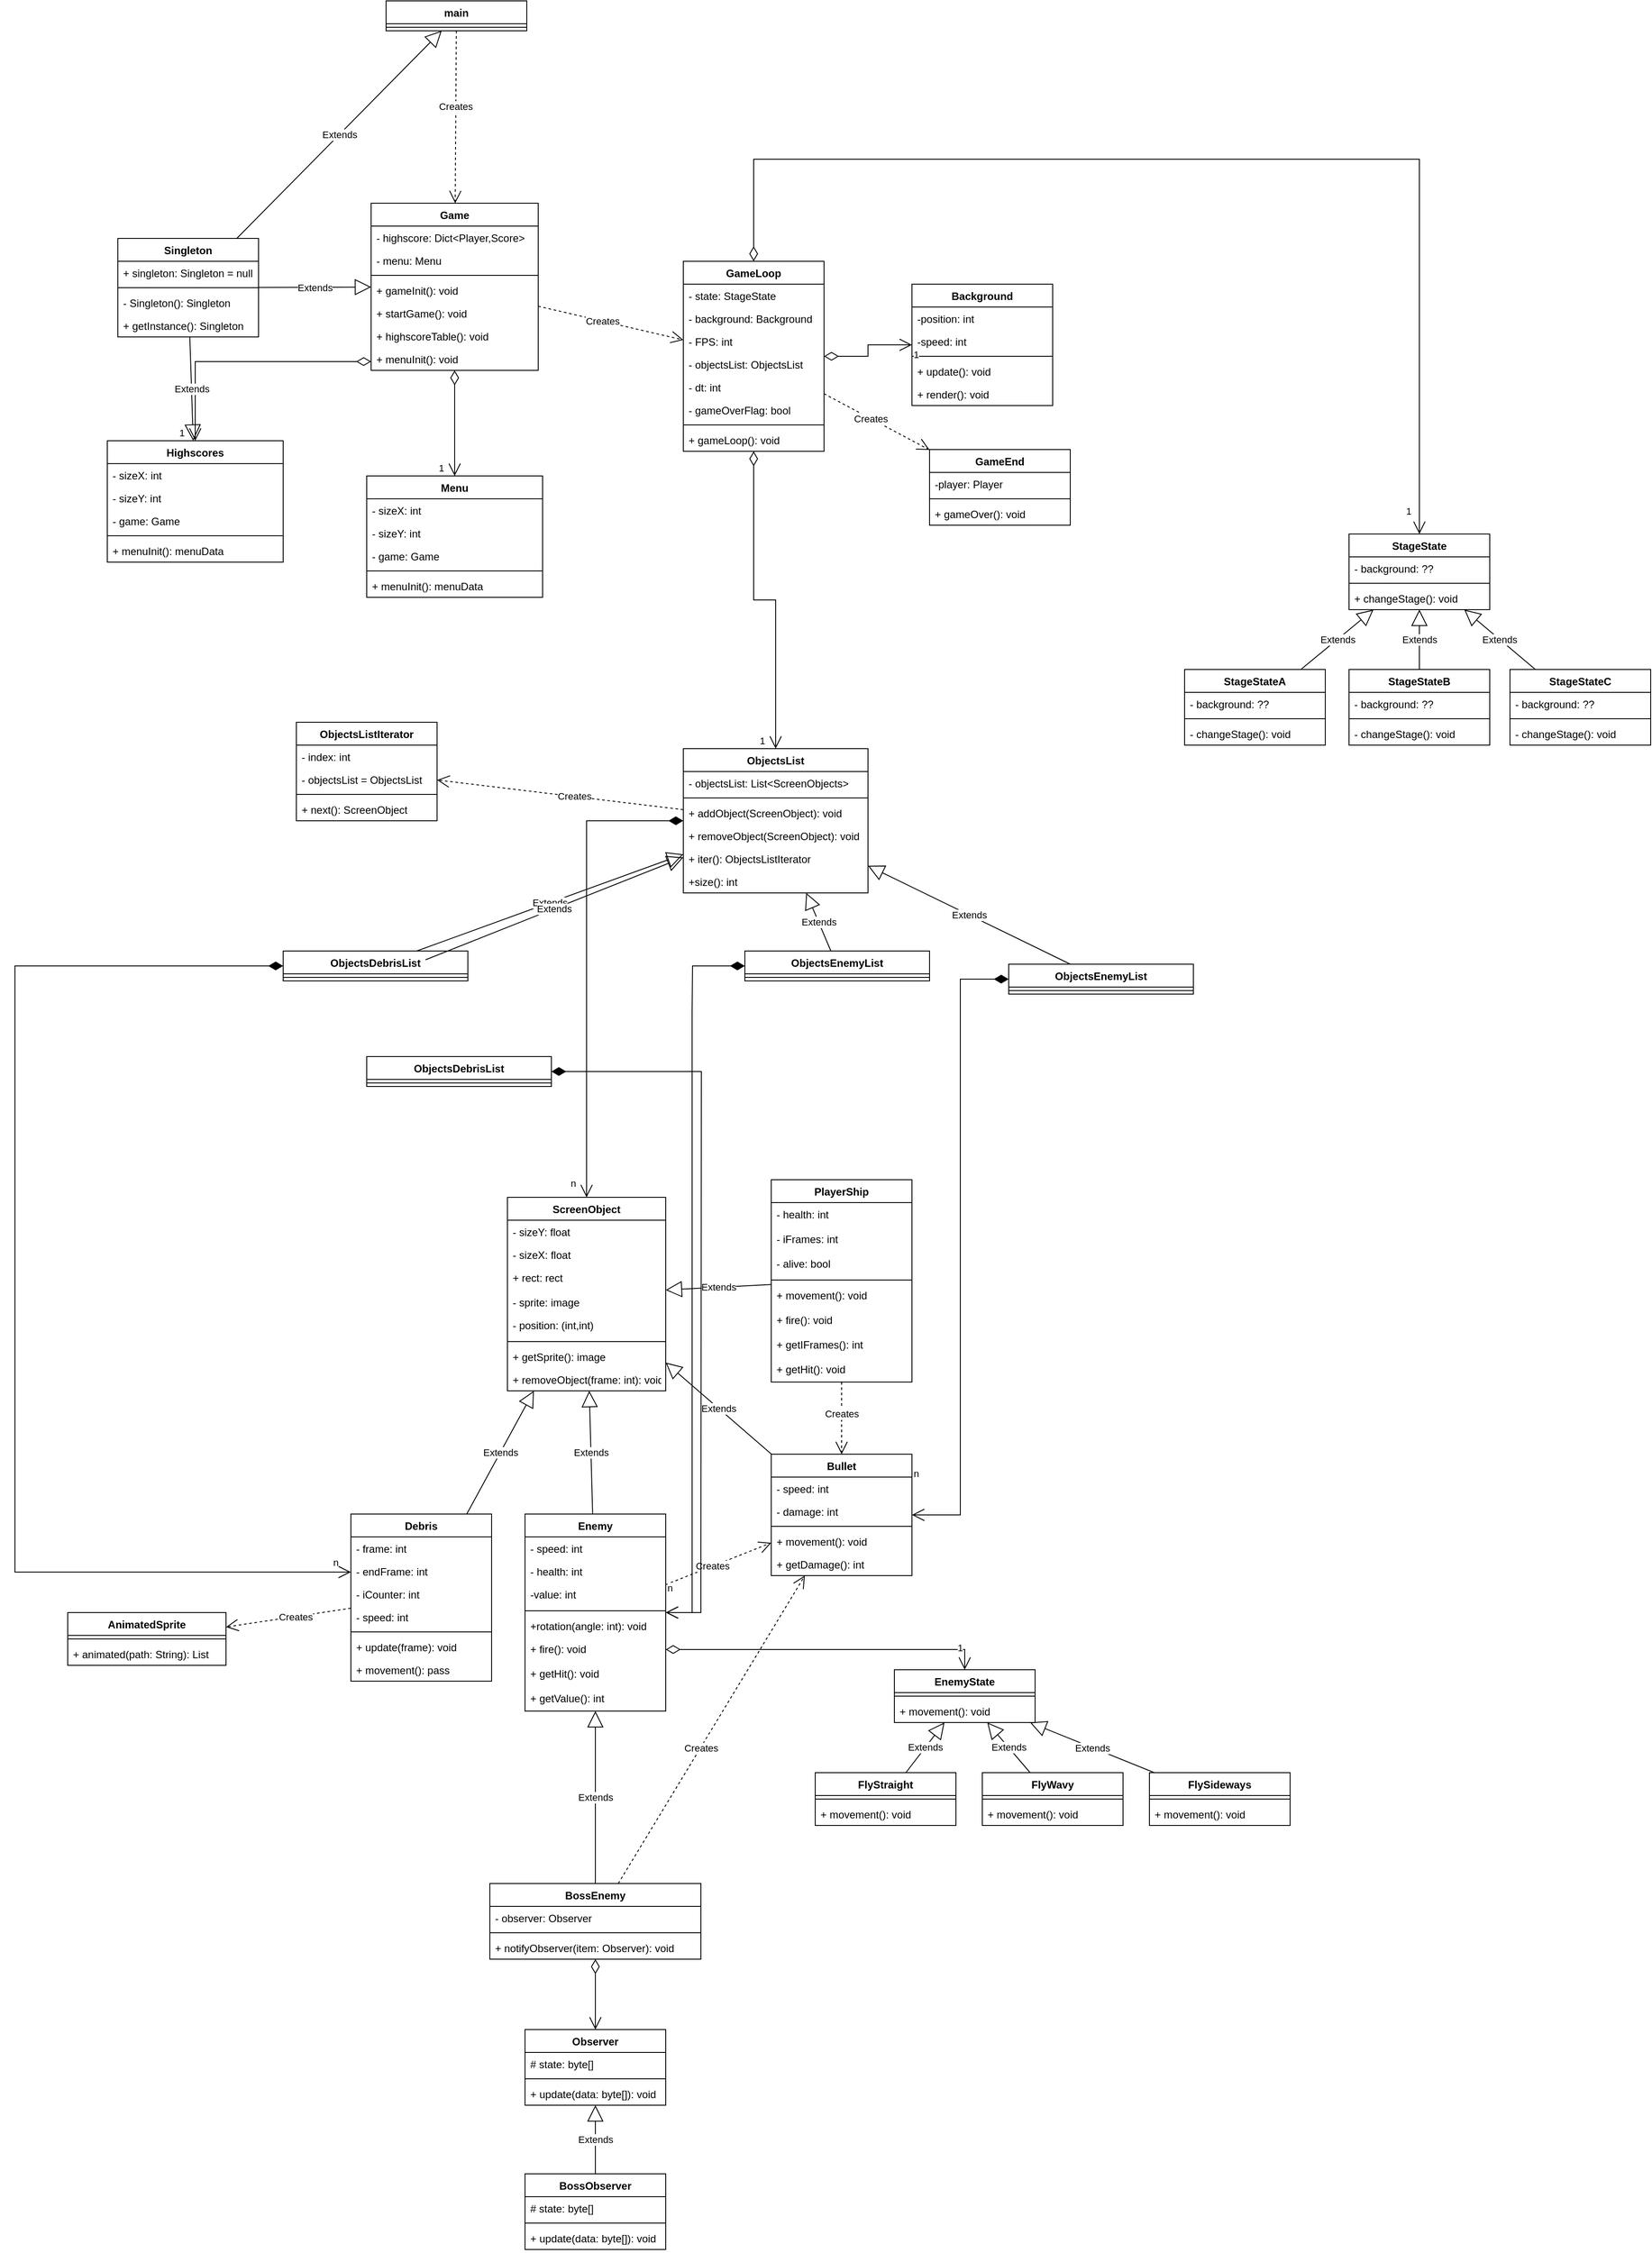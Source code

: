 <mxfile version="16.2.4" type="device"><diagram id="5GU9J7n69deFcwj34hFK" name="Page-1"><mxGraphModel dx="2500" dy="2065" grid="1" gridSize="10" guides="1" tooltips="1" connect="1" arrows="1" fold="1" page="1" pageScale="1" pageWidth="827" pageHeight="1169" math="0" shadow="0"><root><mxCell id="0"/><mxCell id="1" parent="0"/><mxCell id="Bd2ypG0HYfgtCxaTdTpd-13" value="Extends" style="endArrow=block;endSize=16;endFill=0;html=1;rounded=0;" parent="1" source="Bd2ypG0HYfgtCxaTdTpd-39" target="Bd2ypG0HYfgtCxaTdTpd-30" edge="1"><mxGeometry width="160" relative="1" as="geometry"><mxPoint x="130" y="1060" as="sourcePoint"/><mxPoint x="290" y="1060" as="targetPoint"/></mxGeometry></mxCell><mxCell id="Bd2ypG0HYfgtCxaTdTpd-16" value="Extends" style="endArrow=block;endSize=16;endFill=0;html=1;rounded=0;" parent="1" source="Bd2ypG0HYfgtCxaTdTpd-43" target="Bd2ypG0HYfgtCxaTdTpd-30" edge="1"><mxGeometry width="160" relative="1" as="geometry"><mxPoint x="340" y="598" as="sourcePoint"/><mxPoint x="340" y="540" as="targetPoint"/></mxGeometry></mxCell><mxCell id="Bd2ypG0HYfgtCxaTdTpd-26" value="ObjectsList" style="swimlane;fontStyle=1;align=center;verticalAlign=top;childLayout=stackLayout;horizontal=1;startSize=26;horizontalStack=0;resizeParent=1;resizeParentMax=0;resizeLast=0;collapsible=1;marginBottom=0;" parent="1" vertex="1"><mxGeometry x="230" y="340" width="210" height="164" as="geometry"/></mxCell><mxCell id="Bd2ypG0HYfgtCxaTdTpd-27" value="- objectsList: List&lt;ScreenObjects&gt; " style="text;strokeColor=none;fillColor=none;align=left;verticalAlign=top;spacingLeft=4;spacingRight=4;overflow=hidden;rotatable=0;points=[[0,0.5],[1,0.5]];portConstraint=eastwest;" parent="Bd2ypG0HYfgtCxaTdTpd-26" vertex="1"><mxGeometry y="26" width="210" height="26" as="geometry"/></mxCell><mxCell id="Bd2ypG0HYfgtCxaTdTpd-28" value="" style="line;strokeWidth=1;fillColor=none;align=left;verticalAlign=middle;spacingTop=-1;spacingLeft=3;spacingRight=3;rotatable=0;labelPosition=right;points=[];portConstraint=eastwest;" parent="Bd2ypG0HYfgtCxaTdTpd-26" vertex="1"><mxGeometry y="52" width="210" height="8" as="geometry"/></mxCell><mxCell id="Bd2ypG0HYfgtCxaTdTpd-166" value="+ addObject(ScreenObject): void" style="text;strokeColor=none;fillColor=none;align=left;verticalAlign=top;spacingLeft=4;spacingRight=4;overflow=hidden;rotatable=0;points=[[0,0.5],[1,0.5]];portConstraint=eastwest;" parent="Bd2ypG0HYfgtCxaTdTpd-26" vertex="1"><mxGeometry y="60" width="210" height="26" as="geometry"/></mxCell><mxCell id="Bd2ypG0HYfgtCxaTdTpd-167" value="+ removeObject(ScreenObject): void" style="text;strokeColor=none;fillColor=none;align=left;verticalAlign=top;spacingLeft=4;spacingRight=4;overflow=hidden;rotatable=0;points=[[0,0.5],[1,0.5]];portConstraint=eastwest;" parent="Bd2ypG0HYfgtCxaTdTpd-26" vertex="1"><mxGeometry y="86" width="210" height="26" as="geometry"/></mxCell><mxCell id="BNW-E4nLiA48lgjSjqrq-17" value="+ iter(): ObjectsListIterator" style="text;strokeColor=none;fillColor=none;align=left;verticalAlign=top;spacingLeft=4;spacingRight=4;overflow=hidden;rotatable=0;points=[[0,0.5],[1,0.5]];portConstraint=eastwest;" parent="Bd2ypG0HYfgtCxaTdTpd-26" vertex="1"><mxGeometry y="112" width="210" height="26" as="geometry"/></mxCell><mxCell id="DaxdCVypH50BhMHRXKdR-28" value="+size(): int" style="text;strokeColor=none;fillColor=none;align=left;verticalAlign=top;spacingLeft=4;spacingRight=4;overflow=hidden;rotatable=0;points=[[0,0.5],[1,0.5]];portConstraint=eastwest;" vertex="1" parent="Bd2ypG0HYfgtCxaTdTpd-26"><mxGeometry y="138" width="210" height="26" as="geometry"/></mxCell><mxCell id="Bd2ypG0HYfgtCxaTdTpd-30" value="ScreenObject" style="swimlane;fontStyle=1;align=center;verticalAlign=top;childLayout=stackLayout;horizontal=1;startSize=26;horizontalStack=0;resizeParent=1;resizeParentMax=0;resizeLast=0;collapsible=1;marginBottom=0;" parent="1" vertex="1"><mxGeometry x="30" y="850" width="180" height="220" as="geometry"/></mxCell><mxCell id="Bd2ypG0HYfgtCxaTdTpd-37" value="- sizeY: float" style="text;strokeColor=none;fillColor=none;align=left;verticalAlign=top;spacingLeft=4;spacingRight=4;overflow=hidden;rotatable=0;points=[[0,0.5],[1,0.5]];portConstraint=eastwest;" parent="Bd2ypG0HYfgtCxaTdTpd-30" vertex="1"><mxGeometry y="26" width="180" height="26" as="geometry"/></mxCell><mxCell id="Bd2ypG0HYfgtCxaTdTpd-36" value="- sizeX: float " style="text;strokeColor=none;fillColor=none;align=left;verticalAlign=top;spacingLeft=4;spacingRight=4;overflow=hidden;rotatable=0;points=[[0,0.5],[1,0.5]];portConstraint=eastwest;" parent="Bd2ypG0HYfgtCxaTdTpd-30" vertex="1"><mxGeometry y="52" width="180" height="26" as="geometry"/></mxCell><mxCell id="Bd2ypG0HYfgtCxaTdTpd-35" value="+ rect: rect" style="text;strokeColor=none;fillColor=none;align=left;verticalAlign=top;spacingLeft=4;spacingRight=4;overflow=hidden;rotatable=0;points=[[0,0.5],[1,0.5]];portConstraint=eastwest;" parent="Bd2ypG0HYfgtCxaTdTpd-30" vertex="1"><mxGeometry y="78" width="180" height="28" as="geometry"/></mxCell><mxCell id="Bd2ypG0HYfgtCxaTdTpd-130" value="- sprite: image" style="text;strokeColor=none;fillColor=none;align=left;verticalAlign=top;spacingLeft=4;spacingRight=4;overflow=hidden;rotatable=0;points=[[0,0.5],[1,0.5]];portConstraint=eastwest;" parent="Bd2ypG0HYfgtCxaTdTpd-30" vertex="1"><mxGeometry y="106" width="180" height="26" as="geometry"/></mxCell><mxCell id="BNW-E4nLiA48lgjSjqrq-86" value="- position: (int,int)" style="text;strokeColor=none;fillColor=none;align=left;verticalAlign=top;spacingLeft=4;spacingRight=4;overflow=hidden;rotatable=0;points=[[0,0.5],[1,0.5]];portConstraint=eastwest;" parent="Bd2ypG0HYfgtCxaTdTpd-30" vertex="1"><mxGeometry y="132" width="180" height="28" as="geometry"/></mxCell><mxCell id="Bd2ypG0HYfgtCxaTdTpd-32" value="" style="line;strokeWidth=1;fillColor=none;align=left;verticalAlign=middle;spacingTop=-1;spacingLeft=3;spacingRight=3;rotatable=0;labelPosition=right;points=[];portConstraint=eastwest;" parent="Bd2ypG0HYfgtCxaTdTpd-30" vertex="1"><mxGeometry y="160" width="180" height="8" as="geometry"/></mxCell><mxCell id="BNW-E4nLiA48lgjSjqrq-20" value="+ getSprite(): image" style="text;strokeColor=none;fillColor=none;align=left;verticalAlign=top;spacingLeft=4;spacingRight=4;overflow=hidden;rotatable=0;points=[[0,0.5],[1,0.5]];portConstraint=eastwest;" parent="Bd2ypG0HYfgtCxaTdTpd-30" vertex="1"><mxGeometry y="168" width="180" height="26" as="geometry"/></mxCell><mxCell id="BNW-E4nLiA48lgjSjqrq-21" value="+ removeObject(frame: int): void" style="text;strokeColor=none;fillColor=none;align=left;verticalAlign=top;spacingLeft=4;spacingRight=4;overflow=hidden;rotatable=0;points=[[0,0.5],[1,0.5]];portConstraint=eastwest;" parent="Bd2ypG0HYfgtCxaTdTpd-30" vertex="1"><mxGeometry y="194" width="180" height="26" as="geometry"/></mxCell><mxCell id="Bd2ypG0HYfgtCxaTdTpd-39" value="Enemy" style="swimlane;fontStyle=1;align=center;verticalAlign=top;childLayout=stackLayout;horizontal=1;startSize=26;horizontalStack=0;resizeParent=1;resizeParentMax=0;resizeLast=0;collapsible=1;marginBottom=0;" parent="1" vertex="1"><mxGeometry x="50" y="1210" width="160" height="224" as="geometry"/></mxCell><mxCell id="Bd2ypG0HYfgtCxaTdTpd-165" value="- speed: int" style="text;strokeColor=none;fillColor=none;align=left;verticalAlign=top;spacingLeft=4;spacingRight=4;overflow=hidden;rotatable=0;points=[[0,0.5],[1,0.5]];portConstraint=eastwest;" parent="Bd2ypG0HYfgtCxaTdTpd-39" vertex="1"><mxGeometry y="26" width="160" height="26" as="geometry"/></mxCell><mxCell id="Bd2ypG0HYfgtCxaTdTpd-40" value="- health: int" style="text;strokeColor=none;fillColor=none;align=left;verticalAlign=top;spacingLeft=4;spacingRight=4;overflow=hidden;rotatable=0;points=[[0,0.5],[1,0.5]];portConstraint=eastwest;" parent="Bd2ypG0HYfgtCxaTdTpd-39" vertex="1"><mxGeometry y="52" width="160" height="26" as="geometry"/></mxCell><mxCell id="DaxdCVypH50BhMHRXKdR-38" value="-value: int" style="text;strokeColor=none;fillColor=none;align=left;verticalAlign=top;spacingLeft=4;spacingRight=4;overflow=hidden;rotatable=0;points=[[0,0.5],[1,0.5]];portConstraint=eastwest;" vertex="1" parent="Bd2ypG0HYfgtCxaTdTpd-39"><mxGeometry y="78" width="160" height="28" as="geometry"/></mxCell><mxCell id="Bd2ypG0HYfgtCxaTdTpd-41" value="" style="line;strokeWidth=1;fillColor=none;align=left;verticalAlign=middle;spacingTop=-1;spacingLeft=3;spacingRight=3;rotatable=0;labelPosition=right;points=[];portConstraint=eastwest;" parent="Bd2ypG0HYfgtCxaTdTpd-39" vertex="1"><mxGeometry y="106" width="160" height="8" as="geometry"/></mxCell><mxCell id="BNW-E4nLiA48lgjSjqrq-18" value="+rotation(angle: int): void" style="text;strokeColor=none;fillColor=none;align=left;verticalAlign=top;spacingLeft=4;spacingRight=4;overflow=hidden;rotatable=0;points=[[0,0.5],[1,0.5]];portConstraint=eastwest;" parent="Bd2ypG0HYfgtCxaTdTpd-39" vertex="1"><mxGeometry y="114" width="160" height="26" as="geometry"/></mxCell><mxCell id="DaxdCVypH50BhMHRXKdR-23" value="+ fire(): void" style="text;strokeColor=none;fillColor=none;align=left;verticalAlign=top;spacingLeft=4;spacingRight=4;overflow=hidden;rotatable=0;points=[[0,0.5],[1,0.5]];portConstraint=eastwest;" vertex="1" parent="Bd2ypG0HYfgtCxaTdTpd-39"><mxGeometry y="140" width="160" height="28" as="geometry"/></mxCell><mxCell id="DaxdCVypH50BhMHRXKdR-37" value="+ getHit(): void" style="text;strokeColor=none;fillColor=none;align=left;verticalAlign=top;spacingLeft=4;spacingRight=4;overflow=hidden;rotatable=0;points=[[0,0.5],[1,0.5]];portConstraint=eastwest;" vertex="1" parent="Bd2ypG0HYfgtCxaTdTpd-39"><mxGeometry y="168" width="160" height="28" as="geometry"/></mxCell><mxCell id="DaxdCVypH50BhMHRXKdR-39" value="+ getValue(): int" style="text;strokeColor=none;fillColor=none;align=left;verticalAlign=top;spacingLeft=4;spacingRight=4;overflow=hidden;rotatable=0;points=[[0,0.5],[1,0.5]];portConstraint=eastwest;" vertex="1" parent="Bd2ypG0HYfgtCxaTdTpd-39"><mxGeometry y="196" width="160" height="28" as="geometry"/></mxCell><mxCell id="Bd2ypG0HYfgtCxaTdTpd-43" value="PlayerShip" style="swimlane;fontStyle=1;align=center;verticalAlign=top;childLayout=stackLayout;horizontal=1;startSize=26;horizontalStack=0;resizeParent=1;resizeParentMax=0;resizeLast=0;collapsible=1;marginBottom=0;" parent="1" vertex="1"><mxGeometry x="330" y="830" width="160" height="230" as="geometry"/></mxCell><mxCell id="Bd2ypG0HYfgtCxaTdTpd-48" value="- health: int" style="text;strokeColor=none;fillColor=none;align=left;verticalAlign=top;spacingLeft=4;spacingRight=4;overflow=hidden;rotatable=0;points=[[0,0.5],[1,0.5]];portConstraint=eastwest;" parent="Bd2ypG0HYfgtCxaTdTpd-43" vertex="1"><mxGeometry y="26" width="160" height="28" as="geometry"/></mxCell><mxCell id="BNW-E4nLiA48lgjSjqrq-22" value="- iFrames: int" style="text;strokeColor=none;fillColor=none;align=left;verticalAlign=top;spacingLeft=4;spacingRight=4;overflow=hidden;rotatable=0;points=[[0,0.5],[1,0.5]];portConstraint=eastwest;" parent="Bd2ypG0HYfgtCxaTdTpd-43" vertex="1"><mxGeometry y="54" width="160" height="28" as="geometry"/></mxCell><mxCell id="DaxdCVypH50BhMHRXKdR-20" value="- alive: bool" style="text;strokeColor=none;fillColor=none;align=left;verticalAlign=top;spacingLeft=4;spacingRight=4;overflow=hidden;rotatable=0;points=[[0,0.5],[1,0.5]];portConstraint=eastwest;" vertex="1" parent="Bd2ypG0HYfgtCxaTdTpd-43"><mxGeometry y="82" width="160" height="28" as="geometry"/></mxCell><mxCell id="Bd2ypG0HYfgtCxaTdTpd-45" value="" style="line;strokeWidth=1;fillColor=none;align=left;verticalAlign=middle;spacingTop=-1;spacingLeft=3;spacingRight=3;rotatable=0;labelPosition=right;points=[];portConstraint=eastwest;" parent="Bd2ypG0HYfgtCxaTdTpd-43" vertex="1"><mxGeometry y="110" width="160" height="8" as="geometry"/></mxCell><mxCell id="Bd2ypG0HYfgtCxaTdTpd-185" value="+ movement(): void" style="text;strokeColor=none;fillColor=none;align=left;verticalAlign=top;spacingLeft=4;spacingRight=4;overflow=hidden;rotatable=0;points=[[0,0.5],[1,0.5]];portConstraint=eastwest;" parent="Bd2ypG0HYfgtCxaTdTpd-43" vertex="1"><mxGeometry y="118" width="160" height="28" as="geometry"/></mxCell><mxCell id="DaxdCVypH50BhMHRXKdR-12" value="+ fire(): void" style="text;strokeColor=none;fillColor=none;align=left;verticalAlign=top;spacingLeft=4;spacingRight=4;overflow=hidden;rotatable=0;points=[[0,0.5],[1,0.5]];portConstraint=eastwest;" vertex="1" parent="Bd2ypG0HYfgtCxaTdTpd-43"><mxGeometry y="146" width="160" height="28" as="geometry"/></mxCell><mxCell id="DaxdCVypH50BhMHRXKdR-21" value="+ getIFrames(): int" style="text;strokeColor=none;fillColor=none;align=left;verticalAlign=top;spacingLeft=4;spacingRight=4;overflow=hidden;rotatable=0;points=[[0,0.5],[1,0.5]];portConstraint=eastwest;" vertex="1" parent="Bd2ypG0HYfgtCxaTdTpd-43"><mxGeometry y="174" width="160" height="28" as="geometry"/></mxCell><mxCell id="DaxdCVypH50BhMHRXKdR-22" value="+ getHit(): void" style="text;strokeColor=none;fillColor=none;align=left;verticalAlign=top;spacingLeft=4;spacingRight=4;overflow=hidden;rotatable=0;points=[[0,0.5],[1,0.5]];portConstraint=eastwest;" vertex="1" parent="Bd2ypG0HYfgtCxaTdTpd-43"><mxGeometry y="202" width="160" height="28" as="geometry"/></mxCell><mxCell id="Bd2ypG0HYfgtCxaTdTpd-55" value="" style="endArrow=open;html=1;endSize=12;startArrow=diamondThin;startSize=14;startFill=1;edgeStyle=orthogonalEdgeStyle;align=left;verticalAlign=bottom;rounded=0;" parent="1" source="Bd2ypG0HYfgtCxaTdTpd-26" target="Bd2ypG0HYfgtCxaTdTpd-30" edge="1"><mxGeometry x="-1" y="3" relative="1" as="geometry"><mxPoint x="70" y="488" as="sourcePoint"/><mxPoint x="230" y="488" as="targetPoint"/></mxGeometry></mxCell><mxCell id="Bd2ypG0HYfgtCxaTdTpd-56" value="&lt;span style=&quot;color: rgb(0 , 0 , 0) ; font-family: &amp;#34;helvetica&amp;#34; ; font-size: 11px ; font-style: normal ; font-weight: 400 ; letter-spacing: normal ; text-align: left ; text-indent: 0px ; text-transform: none ; word-spacing: 0px ; background-color: rgb(255 , 255 , 255) ; display: inline ; float: none&quot;&gt;n&lt;/span&gt;" style="text;whiteSpace=wrap;html=1;" parent="1" vertex="1"><mxGeometry x="100" y="820" width="30" height="30" as="geometry"/></mxCell><mxCell id="Bd2ypG0HYfgtCxaTdTpd-63" value="1" style="endArrow=open;html=1;endSize=12;startArrow=diamondThin;startSize=14;startFill=0;edgeStyle=orthogonalEdgeStyle;align=left;verticalAlign=bottom;rounded=0;" parent="1" source="Bd2ypG0HYfgtCxaTdTpd-153" target="Bd2ypG0HYfgtCxaTdTpd-26" edge="1"><mxGeometry x="1" y="-20" relative="1" as="geometry"><mxPoint x="610" y="-115" as="sourcePoint"/><mxPoint x="550" y="210" as="targetPoint"/><mxPoint as="offset"/></mxGeometry></mxCell><mxCell id="Bd2ypG0HYfgtCxaTdTpd-64" value="Game" style="swimlane;fontStyle=1;align=center;verticalAlign=top;childLayout=stackLayout;horizontal=1;startSize=26;horizontalStack=0;resizeParent=1;resizeParentMax=0;resizeLast=0;collapsible=1;marginBottom=0;" parent="1" vertex="1"><mxGeometry x="-125" y="-280" width="190" height="190" as="geometry"/></mxCell><mxCell id="Bd2ypG0HYfgtCxaTdTpd-65" value="- highscore: Dict&lt;Player,Score&gt;&#10;" style="text;strokeColor=none;fillColor=none;align=left;verticalAlign=top;spacingLeft=4;spacingRight=4;overflow=hidden;rotatable=0;points=[[0,0.5],[1,0.5]];portConstraint=eastwest;" parent="Bd2ypG0HYfgtCxaTdTpd-64" vertex="1"><mxGeometry y="26" width="190" height="26" as="geometry"/></mxCell><mxCell id="Bd2ypG0HYfgtCxaTdTpd-146" value="- menu: Menu" style="text;strokeColor=none;fillColor=none;align=left;verticalAlign=top;spacingLeft=4;spacingRight=4;overflow=hidden;rotatable=0;points=[[0,0.5],[1,0.5]];portConstraint=eastwest;" parent="Bd2ypG0HYfgtCxaTdTpd-64" vertex="1"><mxGeometry y="52" width="190" height="26" as="geometry"/></mxCell><mxCell id="Bd2ypG0HYfgtCxaTdTpd-66" value="" style="line;strokeWidth=1;fillColor=none;align=left;verticalAlign=middle;spacingTop=-1;spacingLeft=3;spacingRight=3;rotatable=0;labelPosition=right;points=[];portConstraint=eastwest;" parent="Bd2ypG0HYfgtCxaTdTpd-64" vertex="1"><mxGeometry y="78" width="190" height="8" as="geometry"/></mxCell><mxCell id="Bd2ypG0HYfgtCxaTdTpd-109" value="+ gameInit(): void" style="text;strokeColor=none;fillColor=none;align=left;verticalAlign=top;spacingLeft=4;spacingRight=4;overflow=hidden;rotatable=0;points=[[0,0.5],[1,0.5]];portConstraint=eastwest;" parent="Bd2ypG0HYfgtCxaTdTpd-64" vertex="1"><mxGeometry y="86" width="190" height="26" as="geometry"/></mxCell><mxCell id="Bd2ypG0HYfgtCxaTdTpd-159" value="+ startGame(): void" style="text;strokeColor=none;fillColor=none;align=left;verticalAlign=top;spacingLeft=4;spacingRight=4;overflow=hidden;rotatable=0;points=[[0,0.5],[1,0.5]];portConstraint=eastwest;" parent="Bd2ypG0HYfgtCxaTdTpd-64" vertex="1"><mxGeometry y="112" width="190" height="26" as="geometry"/></mxCell><mxCell id="Bd2ypG0HYfgtCxaTdTpd-160" value="+ highscoreTable(): void" style="text;strokeColor=none;fillColor=none;align=left;verticalAlign=top;spacingLeft=4;spacingRight=4;overflow=hidden;rotatable=0;points=[[0,0.5],[1,0.5]];portConstraint=eastwest;" parent="Bd2ypG0HYfgtCxaTdTpd-64" vertex="1"><mxGeometry y="138" width="190" height="26" as="geometry"/></mxCell><mxCell id="Bd2ypG0HYfgtCxaTdTpd-161" value="+ menuInit(): void" style="text;strokeColor=none;fillColor=none;align=left;verticalAlign=top;spacingLeft=4;spacingRight=4;overflow=hidden;rotatable=0;points=[[0,0.5],[1,0.5]];portConstraint=eastwest;" parent="Bd2ypG0HYfgtCxaTdTpd-64" vertex="1"><mxGeometry y="164" width="190" height="26" as="geometry"/></mxCell><mxCell id="Bd2ypG0HYfgtCxaTdTpd-68" value="Creates" style="endArrow=open;endSize=12;dashed=1;html=1;rounded=0;" parent="1" source="Bd2ypG0HYfgtCxaTdTpd-64" target="Bd2ypG0HYfgtCxaTdTpd-153" edge="1"><mxGeometry x="-0.118" width="160" relative="1" as="geometry"><mxPoint x="550" y="340" as="sourcePoint"/><mxPoint x="470" y="-260" as="targetPoint"/><mxPoint as="offset"/></mxGeometry></mxCell><mxCell id="Bd2ypG0HYfgtCxaTdTpd-69" value="StageState" style="swimlane;fontStyle=1;align=center;verticalAlign=top;childLayout=stackLayout;horizontal=1;startSize=26;horizontalStack=0;resizeParent=1;resizeParentMax=0;resizeLast=0;collapsible=1;marginBottom=0;" parent="1" vertex="1"><mxGeometry x="987" y="96" width="160" height="86" as="geometry"/></mxCell><mxCell id="Bd2ypG0HYfgtCxaTdTpd-70" value="- background: ??" style="text;strokeColor=none;fillColor=none;align=left;verticalAlign=top;spacingLeft=4;spacingRight=4;overflow=hidden;rotatable=0;points=[[0,0.5],[1,0.5]];portConstraint=eastwest;" parent="Bd2ypG0HYfgtCxaTdTpd-69" vertex="1"><mxGeometry y="26" width="160" height="26" as="geometry"/></mxCell><mxCell id="Bd2ypG0HYfgtCxaTdTpd-71" value="" style="line;strokeWidth=1;fillColor=none;align=left;verticalAlign=middle;spacingTop=-1;spacingLeft=3;spacingRight=3;rotatable=0;labelPosition=right;points=[];portConstraint=eastwest;" parent="Bd2ypG0HYfgtCxaTdTpd-69" vertex="1"><mxGeometry y="52" width="160" height="8" as="geometry"/></mxCell><mxCell id="Bd2ypG0HYfgtCxaTdTpd-73" value="+ changeStage(): void" style="text;strokeColor=none;fillColor=none;align=left;verticalAlign=top;spacingLeft=4;spacingRight=4;overflow=hidden;rotatable=0;points=[[0,0.5],[1,0.5]];portConstraint=eastwest;" parent="Bd2ypG0HYfgtCxaTdTpd-69" vertex="1"><mxGeometry y="60" width="160" height="26" as="geometry"/></mxCell><mxCell id="Bd2ypG0HYfgtCxaTdTpd-75" value="1" style="endArrow=open;html=1;endSize=12;startArrow=diamondThin;startSize=14;startFill=0;edgeStyle=orthogonalEdgeStyle;align=left;verticalAlign=bottom;rounded=0;" parent="1" source="Bd2ypG0HYfgtCxaTdTpd-153" target="Bd2ypG0HYfgtCxaTdTpd-69" edge="1"><mxGeometry x="0.975" y="-17" relative="1" as="geometry"><mxPoint x="620" y="218" as="sourcePoint"/><mxPoint x="620" y="270" as="targetPoint"/><mxPoint y="-1" as="offset"/><Array as="points"><mxPoint x="310" y="-330"/><mxPoint x="1067" y="-330"/></Array></mxGeometry></mxCell><mxCell id="Bd2ypG0HYfgtCxaTdTpd-76" value="StageStateA" style="swimlane;fontStyle=1;align=center;verticalAlign=top;childLayout=stackLayout;horizontal=1;startSize=26;horizontalStack=0;resizeParent=1;resizeParentMax=0;resizeLast=0;collapsible=1;marginBottom=0;" parent="1" vertex="1"><mxGeometry x="800" y="250" width="160" height="86" as="geometry"/></mxCell><mxCell id="Bd2ypG0HYfgtCxaTdTpd-77" value="- background: ??" style="text;strokeColor=none;fillColor=none;align=left;verticalAlign=top;spacingLeft=4;spacingRight=4;overflow=hidden;rotatable=0;points=[[0,0.5],[1,0.5]];portConstraint=eastwest;" parent="Bd2ypG0HYfgtCxaTdTpd-76" vertex="1"><mxGeometry y="26" width="160" height="26" as="geometry"/></mxCell><mxCell id="Bd2ypG0HYfgtCxaTdTpd-78" value="" style="line;strokeWidth=1;fillColor=none;align=left;verticalAlign=middle;spacingTop=-1;spacingLeft=3;spacingRight=3;rotatable=0;labelPosition=right;points=[];portConstraint=eastwest;" parent="Bd2ypG0HYfgtCxaTdTpd-76" vertex="1"><mxGeometry y="52" width="160" height="8" as="geometry"/></mxCell><mxCell id="Bd2ypG0HYfgtCxaTdTpd-79" value="- changeStage(): void" style="text;strokeColor=none;fillColor=none;align=left;verticalAlign=top;spacingLeft=4;spacingRight=4;overflow=hidden;rotatable=0;points=[[0,0.5],[1,0.5]];portConstraint=eastwest;" parent="Bd2ypG0HYfgtCxaTdTpd-76" vertex="1"><mxGeometry y="60" width="160" height="26" as="geometry"/></mxCell><mxCell id="Bd2ypG0HYfgtCxaTdTpd-80" value="StageStateB" style="swimlane;fontStyle=1;align=center;verticalAlign=top;childLayout=stackLayout;horizontal=1;startSize=26;horizontalStack=0;resizeParent=1;resizeParentMax=0;resizeLast=0;collapsible=1;marginBottom=0;" parent="1" vertex="1"><mxGeometry x="987" y="250" width="160" height="86" as="geometry"/></mxCell><mxCell id="Bd2ypG0HYfgtCxaTdTpd-81" value="- background: ??" style="text;strokeColor=none;fillColor=none;align=left;verticalAlign=top;spacingLeft=4;spacingRight=4;overflow=hidden;rotatable=0;points=[[0,0.5],[1,0.5]];portConstraint=eastwest;" parent="Bd2ypG0HYfgtCxaTdTpd-80" vertex="1"><mxGeometry y="26" width="160" height="26" as="geometry"/></mxCell><mxCell id="Bd2ypG0HYfgtCxaTdTpd-82" value="" style="line;strokeWidth=1;fillColor=none;align=left;verticalAlign=middle;spacingTop=-1;spacingLeft=3;spacingRight=3;rotatable=0;labelPosition=right;points=[];portConstraint=eastwest;" parent="Bd2ypG0HYfgtCxaTdTpd-80" vertex="1"><mxGeometry y="52" width="160" height="8" as="geometry"/></mxCell><mxCell id="Bd2ypG0HYfgtCxaTdTpd-83" value="- changeStage(): void" style="text;strokeColor=none;fillColor=none;align=left;verticalAlign=top;spacingLeft=4;spacingRight=4;overflow=hidden;rotatable=0;points=[[0,0.5],[1,0.5]];portConstraint=eastwest;" parent="Bd2ypG0HYfgtCxaTdTpd-80" vertex="1"><mxGeometry y="60" width="160" height="26" as="geometry"/></mxCell><mxCell id="Bd2ypG0HYfgtCxaTdTpd-84" value="StageStateC" style="swimlane;fontStyle=1;align=center;verticalAlign=top;childLayout=stackLayout;horizontal=1;startSize=26;horizontalStack=0;resizeParent=1;resizeParentMax=0;resizeLast=0;collapsible=1;marginBottom=0;" parent="1" vertex="1"><mxGeometry x="1170" y="250" width="160" height="86" as="geometry"/></mxCell><mxCell id="Bd2ypG0HYfgtCxaTdTpd-85" value="- background: ??" style="text;strokeColor=none;fillColor=none;align=left;verticalAlign=top;spacingLeft=4;spacingRight=4;overflow=hidden;rotatable=0;points=[[0,0.5],[1,0.5]];portConstraint=eastwest;" parent="Bd2ypG0HYfgtCxaTdTpd-84" vertex="1"><mxGeometry y="26" width="160" height="26" as="geometry"/></mxCell><mxCell id="Bd2ypG0HYfgtCxaTdTpd-86" value="" style="line;strokeWidth=1;fillColor=none;align=left;verticalAlign=middle;spacingTop=-1;spacingLeft=3;spacingRight=3;rotatable=0;labelPosition=right;points=[];portConstraint=eastwest;" parent="Bd2ypG0HYfgtCxaTdTpd-84" vertex="1"><mxGeometry y="52" width="160" height="8" as="geometry"/></mxCell><mxCell id="Bd2ypG0HYfgtCxaTdTpd-87" value="- changeStage(): void" style="text;strokeColor=none;fillColor=none;align=left;verticalAlign=top;spacingLeft=4;spacingRight=4;overflow=hidden;rotatable=0;points=[[0,0.5],[1,0.5]];portConstraint=eastwest;" parent="Bd2ypG0HYfgtCxaTdTpd-84" vertex="1"><mxGeometry y="60" width="160" height="26" as="geometry"/></mxCell><mxCell id="Bd2ypG0HYfgtCxaTdTpd-88" value="Extends" style="endArrow=block;endSize=16;endFill=0;html=1;rounded=0;" parent="1" source="Bd2ypG0HYfgtCxaTdTpd-76" target="Bd2ypG0HYfgtCxaTdTpd-69" edge="1"><mxGeometry width="160" relative="1" as="geometry"><mxPoint x="492.378" y="472" as="sourcePoint"/><mxPoint x="420" y="415.476" as="targetPoint"/></mxGeometry></mxCell><mxCell id="Bd2ypG0HYfgtCxaTdTpd-89" value="Extends" style="endArrow=block;endSize=16;endFill=0;html=1;rounded=0;" parent="1" source="Bd2ypG0HYfgtCxaTdTpd-80" target="Bd2ypG0HYfgtCxaTdTpd-69" edge="1"><mxGeometry width="160" relative="1" as="geometry"><mxPoint x="897.539" y="260" as="sourcePoint"/><mxPoint x="909.461" y="192" as="targetPoint"/></mxGeometry></mxCell><mxCell id="Bd2ypG0HYfgtCxaTdTpd-90" value="Extends" style="endArrow=block;endSize=16;endFill=0;html=1;rounded=0;" parent="1" source="Bd2ypG0HYfgtCxaTdTpd-84" target="Bd2ypG0HYfgtCxaTdTpd-69" edge="1"><mxGeometry width="160" relative="1" as="geometry"><mxPoint x="907.539" y="270" as="sourcePoint"/><mxPoint x="919.461" y="202" as="targetPoint"/></mxGeometry></mxCell><mxCell id="Bd2ypG0HYfgtCxaTdTpd-91" value="EnemyState" style="swimlane;fontStyle=1;align=center;verticalAlign=top;childLayout=stackLayout;horizontal=1;startSize=26;horizontalStack=0;resizeParent=1;resizeParentMax=0;resizeLast=0;collapsible=1;marginBottom=0;" parent="1" vertex="1"><mxGeometry x="470" y="1387" width="160" height="60" as="geometry"/></mxCell><mxCell id="Bd2ypG0HYfgtCxaTdTpd-93" value="" style="line;strokeWidth=1;fillColor=none;align=left;verticalAlign=middle;spacingTop=-1;spacingLeft=3;spacingRight=3;rotatable=0;labelPosition=right;points=[];portConstraint=eastwest;" parent="Bd2ypG0HYfgtCxaTdTpd-91" vertex="1"><mxGeometry y="26" width="160" height="8" as="geometry"/></mxCell><mxCell id="Bd2ypG0HYfgtCxaTdTpd-94" value="+ movement(): void" style="text;strokeColor=none;fillColor=none;align=left;verticalAlign=top;spacingLeft=4;spacingRight=4;overflow=hidden;rotatable=0;points=[[0,0.5],[1,0.5]];portConstraint=eastwest;" parent="Bd2ypG0HYfgtCxaTdTpd-91" vertex="1"><mxGeometry y="34" width="160" height="26" as="geometry"/></mxCell><mxCell id="Bd2ypG0HYfgtCxaTdTpd-95" value="1" style="endArrow=open;html=1;endSize=12;startArrow=diamondThin;startSize=14;startFill=0;edgeStyle=orthogonalEdgeStyle;align=left;verticalAlign=bottom;rounded=0;" parent="1" source="DaxdCVypH50BhMHRXKdR-23" target="Bd2ypG0HYfgtCxaTdTpd-91" edge="1"><mxGeometry x="0.908" y="-10" relative="1" as="geometry"><mxPoint x="500" y="739" as="sourcePoint"/><mxPoint x="637" y="739" as="targetPoint"/><mxPoint as="offset"/></mxGeometry></mxCell><mxCell id="Bd2ypG0HYfgtCxaTdTpd-96" value="FlyStraight" style="swimlane;fontStyle=1;align=center;verticalAlign=top;childLayout=stackLayout;horizontal=1;startSize=26;horizontalStack=0;resizeParent=1;resizeParentMax=0;resizeLast=0;collapsible=1;marginBottom=0;" parent="1" vertex="1"><mxGeometry x="380" y="1504" width="160" height="60" as="geometry"/></mxCell><mxCell id="Bd2ypG0HYfgtCxaTdTpd-97" value="" style="line;strokeWidth=1;fillColor=none;align=left;verticalAlign=middle;spacingTop=-1;spacingLeft=3;spacingRight=3;rotatable=0;labelPosition=right;points=[];portConstraint=eastwest;" parent="Bd2ypG0HYfgtCxaTdTpd-96" vertex="1"><mxGeometry y="26" width="160" height="8" as="geometry"/></mxCell><mxCell id="DaxdCVypH50BhMHRXKdR-24" value="+ movement(): void" style="text;strokeColor=none;fillColor=none;align=left;verticalAlign=top;spacingLeft=4;spacingRight=4;overflow=hidden;rotatable=0;points=[[0,0.5],[1,0.5]];portConstraint=eastwest;" vertex="1" parent="Bd2ypG0HYfgtCxaTdTpd-96"><mxGeometry y="34" width="160" height="26" as="geometry"/></mxCell><mxCell id="Bd2ypG0HYfgtCxaTdTpd-99" value="FlyWavy" style="swimlane;fontStyle=1;align=center;verticalAlign=top;childLayout=stackLayout;horizontal=1;startSize=26;horizontalStack=0;resizeParent=1;resizeParentMax=0;resizeLast=0;collapsible=1;marginBottom=0;" parent="1" vertex="1"><mxGeometry x="570" y="1504" width="160" height="60" as="geometry"/></mxCell><mxCell id="Bd2ypG0HYfgtCxaTdTpd-100" value="" style="line;strokeWidth=1;fillColor=none;align=left;verticalAlign=middle;spacingTop=-1;spacingLeft=3;spacingRight=3;rotatable=0;labelPosition=right;points=[];portConstraint=eastwest;" parent="Bd2ypG0HYfgtCxaTdTpd-99" vertex="1"><mxGeometry y="26" width="160" height="8" as="geometry"/></mxCell><mxCell id="DaxdCVypH50BhMHRXKdR-25" value="+ movement(): void" style="text;strokeColor=none;fillColor=none;align=left;verticalAlign=top;spacingLeft=4;spacingRight=4;overflow=hidden;rotatable=0;points=[[0,0.5],[1,0.5]];portConstraint=eastwest;" vertex="1" parent="Bd2ypG0HYfgtCxaTdTpd-99"><mxGeometry y="34" width="160" height="26" as="geometry"/></mxCell><mxCell id="Bd2ypG0HYfgtCxaTdTpd-102" value="Extends" style="endArrow=block;endSize=16;endFill=0;html=1;rounded=0;" parent="1" source="Bd2ypG0HYfgtCxaTdTpd-96" target="Bd2ypG0HYfgtCxaTdTpd-91" edge="1"><mxGeometry width="160" relative="1" as="geometry"><mxPoint x="1467.539" y="1294" as="sourcePoint"/><mxPoint x="1479.461" y="1226" as="targetPoint"/></mxGeometry></mxCell><mxCell id="Bd2ypG0HYfgtCxaTdTpd-103" value="Extends" style="endArrow=block;endSize=16;endFill=0;html=1;rounded=0;" parent="1" source="Bd2ypG0HYfgtCxaTdTpd-99" target="Bd2ypG0HYfgtCxaTdTpd-91" edge="1"><mxGeometry width="160" relative="1" as="geometry"><mxPoint x="495" y="1514" as="sourcePoint"/><mxPoint x="545" y="1454" as="targetPoint"/></mxGeometry></mxCell><mxCell id="Bd2ypG0HYfgtCxaTdTpd-104" value="BossEnemy" style="swimlane;fontStyle=1;align=center;verticalAlign=top;childLayout=stackLayout;horizontal=1;startSize=26;horizontalStack=0;resizeParent=1;resizeParentMax=0;resizeLast=0;collapsible=1;marginBottom=0;" parent="1" vertex="1"><mxGeometry x="10" y="1630" width="240" height="86" as="geometry"/></mxCell><mxCell id="Bd2ypG0HYfgtCxaTdTpd-120" value="- observer: Observer" style="text;strokeColor=none;fillColor=none;align=left;verticalAlign=top;spacingLeft=4;spacingRight=4;overflow=hidden;rotatable=0;points=[[0,0.5],[1,0.5]];portConstraint=eastwest;" parent="Bd2ypG0HYfgtCxaTdTpd-104" vertex="1"><mxGeometry y="26" width="240" height="26" as="geometry"/></mxCell><mxCell id="Bd2ypG0HYfgtCxaTdTpd-106" value="" style="line;strokeWidth=1;fillColor=none;align=left;verticalAlign=middle;spacingTop=-1;spacingLeft=3;spacingRight=3;rotatable=0;labelPosition=right;points=[];portConstraint=eastwest;" parent="Bd2ypG0HYfgtCxaTdTpd-104" vertex="1"><mxGeometry y="52" width="240" height="8" as="geometry"/></mxCell><mxCell id="Bd2ypG0HYfgtCxaTdTpd-121" value="+ notifyObserver(item: Observer): void" style="text;strokeColor=none;fillColor=none;align=left;verticalAlign=top;spacingLeft=4;spacingRight=4;overflow=hidden;rotatable=0;points=[[0,0.5],[1,0.5]];portConstraint=eastwest;" parent="Bd2ypG0HYfgtCxaTdTpd-104" vertex="1"><mxGeometry y="60" width="240" height="26" as="geometry"/></mxCell><mxCell id="Bd2ypG0HYfgtCxaTdTpd-107" value="Extends" style="endArrow=block;endSize=16;endFill=0;html=1;rounded=0;" parent="1" source="Bd2ypG0HYfgtCxaTdTpd-104" target="Bd2ypG0HYfgtCxaTdTpd-39" edge="1"><mxGeometry width="160" relative="1" as="geometry"><mxPoint x="140" y="1220" as="sourcePoint"/><mxPoint x="140" y="1154" as="targetPoint"/></mxGeometry></mxCell><mxCell id="Bd2ypG0HYfgtCxaTdTpd-110" value="Observer" style="swimlane;fontStyle=1;align=center;verticalAlign=top;childLayout=stackLayout;horizontal=1;startSize=26;horizontalStack=0;resizeParent=1;resizeParentMax=0;resizeLast=0;collapsible=1;marginBottom=0;" parent="1" vertex="1"><mxGeometry x="50" y="1796" width="160" height="86" as="geometry"/></mxCell><mxCell id="Bd2ypG0HYfgtCxaTdTpd-111" value="# state: byte[]" style="text;strokeColor=none;fillColor=none;align=left;verticalAlign=top;spacingLeft=4;spacingRight=4;overflow=hidden;rotatable=0;points=[[0,0.5],[1,0.5]];portConstraint=eastwest;" parent="Bd2ypG0HYfgtCxaTdTpd-110" vertex="1"><mxGeometry y="26" width="160" height="26" as="geometry"/></mxCell><mxCell id="Bd2ypG0HYfgtCxaTdTpd-112" value="" style="line;strokeWidth=1;fillColor=none;align=left;verticalAlign=middle;spacingTop=-1;spacingLeft=3;spacingRight=3;rotatable=0;labelPosition=right;points=[];portConstraint=eastwest;" parent="Bd2ypG0HYfgtCxaTdTpd-110" vertex="1"><mxGeometry y="52" width="160" height="8" as="geometry"/></mxCell><mxCell id="Bd2ypG0HYfgtCxaTdTpd-113" value="+ update(data: byte[]): void" style="text;strokeColor=none;fillColor=none;align=left;verticalAlign=top;spacingLeft=4;spacingRight=4;overflow=hidden;rotatable=0;points=[[0,0.5],[1,0.5]];portConstraint=eastwest;" parent="Bd2ypG0HYfgtCxaTdTpd-110" vertex="1"><mxGeometry y="60" width="160" height="26" as="geometry"/></mxCell><mxCell id="Bd2ypG0HYfgtCxaTdTpd-114" value="" style="endArrow=open;html=1;endSize=12;startArrow=diamondThin;startSize=14;startFill=0;edgeStyle=orthogonalEdgeStyle;align=left;verticalAlign=bottom;rounded=0;" parent="1" source="Bd2ypG0HYfgtCxaTdTpd-104" target="Bd2ypG0HYfgtCxaTdTpd-110" edge="1"><mxGeometry x="1" y="-20" relative="1" as="geometry"><mxPoint x="420" y="1184" as="sourcePoint"/><mxPoint x="420" y="1236" as="targetPoint"/><mxPoint as="offset"/></mxGeometry></mxCell><mxCell id="Bd2ypG0HYfgtCxaTdTpd-115" value="BossObserver" style="swimlane;fontStyle=1;align=center;verticalAlign=top;childLayout=stackLayout;horizontal=1;startSize=26;horizontalStack=0;resizeParent=1;resizeParentMax=0;resizeLast=0;collapsible=1;marginBottom=0;" parent="1" vertex="1"><mxGeometry x="50" y="1960" width="160" height="86" as="geometry"/></mxCell><mxCell id="Bd2ypG0HYfgtCxaTdTpd-116" value="# state: byte[]" style="text;strokeColor=none;fillColor=none;align=left;verticalAlign=top;spacingLeft=4;spacingRight=4;overflow=hidden;rotatable=0;points=[[0,0.5],[1,0.5]];portConstraint=eastwest;" parent="Bd2ypG0HYfgtCxaTdTpd-115" vertex="1"><mxGeometry y="26" width="160" height="26" as="geometry"/></mxCell><mxCell id="Bd2ypG0HYfgtCxaTdTpd-117" value="" style="line;strokeWidth=1;fillColor=none;align=left;verticalAlign=middle;spacingTop=-1;spacingLeft=3;spacingRight=3;rotatable=0;labelPosition=right;points=[];portConstraint=eastwest;" parent="Bd2ypG0HYfgtCxaTdTpd-115" vertex="1"><mxGeometry y="52" width="160" height="8" as="geometry"/></mxCell><mxCell id="Bd2ypG0HYfgtCxaTdTpd-118" value="+ update(data: byte[]): void" style="text;strokeColor=none;fillColor=none;align=left;verticalAlign=top;spacingLeft=4;spacingRight=4;overflow=hidden;rotatable=0;points=[[0,0.5],[1,0.5]];portConstraint=eastwest;" parent="Bd2ypG0HYfgtCxaTdTpd-115" vertex="1"><mxGeometry y="60" width="160" height="26" as="geometry"/></mxCell><mxCell id="Bd2ypG0HYfgtCxaTdTpd-119" value="Extends" style="endArrow=block;endSize=16;endFill=0;html=1;rounded=0;" parent="1" source="Bd2ypG0HYfgtCxaTdTpd-115" target="Bd2ypG0HYfgtCxaTdTpd-110" edge="1"><mxGeometry width="160" relative="1" as="geometry"><mxPoint x="-37.622" y="1653" as="sourcePoint"/><mxPoint x="-110" y="1596.476" as="targetPoint"/></mxGeometry></mxCell><mxCell id="Bd2ypG0HYfgtCxaTdTpd-122" value="Bullet" style="swimlane;fontStyle=1;align=center;verticalAlign=top;childLayout=stackLayout;horizontal=1;startSize=26;horizontalStack=0;resizeParent=1;resizeParentMax=0;resizeLast=0;collapsible=1;marginBottom=0;" parent="1" vertex="1"><mxGeometry x="330" y="1142" width="160" height="138" as="geometry"/></mxCell><mxCell id="DaxdCVypH50BhMHRXKdR-27" value="- speed: int" style="text;strokeColor=none;fillColor=none;align=left;verticalAlign=top;spacingLeft=4;spacingRight=4;overflow=hidden;rotatable=0;points=[[0,0.5],[1,0.5]];portConstraint=eastwest;" vertex="1" parent="Bd2ypG0HYfgtCxaTdTpd-122"><mxGeometry y="26" width="160" height="26" as="geometry"/></mxCell><mxCell id="DaxdCVypH50BhMHRXKdR-46" value="- damage: int" style="text;strokeColor=none;fillColor=none;align=left;verticalAlign=top;spacingLeft=4;spacingRight=4;overflow=hidden;rotatable=0;points=[[0,0.5],[1,0.5]];portConstraint=eastwest;" vertex="1" parent="Bd2ypG0HYfgtCxaTdTpd-122"><mxGeometry y="52" width="160" height="26" as="geometry"/></mxCell><mxCell id="Bd2ypG0HYfgtCxaTdTpd-125" value="" style="line;strokeWidth=1;fillColor=none;align=left;verticalAlign=middle;spacingTop=-1;spacingLeft=3;spacingRight=3;rotatable=0;labelPosition=right;points=[];portConstraint=eastwest;" parent="Bd2ypG0HYfgtCxaTdTpd-122" vertex="1"><mxGeometry y="78" width="160" height="8" as="geometry"/></mxCell><mxCell id="DaxdCVypH50BhMHRXKdR-26" value="+ movement(): void" style="text;strokeColor=none;fillColor=none;align=left;verticalAlign=top;spacingLeft=4;spacingRight=4;overflow=hidden;rotatable=0;points=[[0,0.5],[1,0.5]];portConstraint=eastwest;" vertex="1" parent="Bd2ypG0HYfgtCxaTdTpd-122"><mxGeometry y="86" width="160" height="26" as="geometry"/></mxCell><mxCell id="DaxdCVypH50BhMHRXKdR-45" value="+ getDamage(): int" style="text;strokeColor=none;fillColor=none;align=left;verticalAlign=top;spacingLeft=4;spacingRight=4;overflow=hidden;rotatable=0;points=[[0,0.5],[1,0.5]];portConstraint=eastwest;" vertex="1" parent="Bd2ypG0HYfgtCxaTdTpd-122"><mxGeometry y="112" width="160" height="26" as="geometry"/></mxCell><mxCell id="Bd2ypG0HYfgtCxaTdTpd-126" value="Extends" style="endArrow=block;endSize=16;endFill=0;html=1;rounded=0;" parent="1" source="Bd2ypG0HYfgtCxaTdTpd-122" target="Bd2ypG0HYfgtCxaTdTpd-30" edge="1"><mxGeometry width="160" relative="1" as="geometry"><mxPoint x="520" y="547" as="sourcePoint"/><mxPoint x="420" y="527" as="targetPoint"/></mxGeometry></mxCell><mxCell id="Bd2ypG0HYfgtCxaTdTpd-127" value="Creates" style="endArrow=open;endSize=12;dashed=1;html=1;rounded=0;" parent="1" source="Bd2ypG0HYfgtCxaTdTpd-43" target="Bd2ypG0HYfgtCxaTdTpd-122" edge="1"><mxGeometry x="-0.118" width="160" relative="1" as="geometry"><mxPoint x="410" y="307" as="sourcePoint"/><mxPoint x="540" y="307" as="targetPoint"/><mxPoint as="offset"/></mxGeometry></mxCell><mxCell id="Bd2ypG0HYfgtCxaTdTpd-128" value="Creates" style="endArrow=open;endSize=12;dashed=1;html=1;rounded=0;" parent="1" source="Bd2ypG0HYfgtCxaTdTpd-39" target="Bd2ypG0HYfgtCxaTdTpd-122" edge="1"><mxGeometry x="-0.118" width="160" relative="1" as="geometry"><mxPoint x="605.172" y="608" as="sourcePoint"/><mxPoint x="618.046" y="720" as="targetPoint"/><mxPoint as="offset"/></mxGeometry></mxCell><mxCell id="Bd2ypG0HYfgtCxaTdTpd-129" value="Creates" style="endArrow=open;endSize=12;dashed=1;html=1;rounded=0;" parent="1" source="Bd2ypG0HYfgtCxaTdTpd-104" target="Bd2ypG0HYfgtCxaTdTpd-122" edge="1"><mxGeometry x="-0.118" width="160" relative="1" as="geometry"><mxPoint x="615.172" y="618" as="sourcePoint"/><mxPoint x="560" y="788" as="targetPoint"/><mxPoint as="offset"/></mxGeometry></mxCell><mxCell id="Bd2ypG0HYfgtCxaTdTpd-133" value="Singleton" style="swimlane;fontStyle=1;align=center;verticalAlign=top;childLayout=stackLayout;horizontal=1;startSize=26;horizontalStack=0;resizeParent=1;resizeParentMax=0;resizeLast=0;collapsible=1;marginBottom=0;" parent="1" vertex="1"><mxGeometry x="-413" y="-240" width="160" height="112" as="geometry"/></mxCell><mxCell id="Bd2ypG0HYfgtCxaTdTpd-134" value="+ singleton: Singleton = null" style="text;strokeColor=none;fillColor=none;align=left;verticalAlign=top;spacingLeft=4;spacingRight=4;overflow=hidden;rotatable=0;points=[[0,0.5],[1,0.5]];portConstraint=eastwest;" parent="Bd2ypG0HYfgtCxaTdTpd-133" vertex="1"><mxGeometry y="26" width="160" height="26" as="geometry"/></mxCell><mxCell id="Bd2ypG0HYfgtCxaTdTpd-135" value="" style="line;strokeWidth=1;fillColor=none;align=left;verticalAlign=middle;spacingTop=-1;spacingLeft=3;spacingRight=3;rotatable=0;labelPosition=right;points=[];portConstraint=eastwest;" parent="Bd2ypG0HYfgtCxaTdTpd-133" vertex="1"><mxGeometry y="52" width="160" height="8" as="geometry"/></mxCell><mxCell id="Bd2ypG0HYfgtCxaTdTpd-136" value="- Singleton(): Singleton" style="text;strokeColor=none;fillColor=none;align=left;verticalAlign=top;spacingLeft=4;spacingRight=4;overflow=hidden;rotatable=0;points=[[0,0.5],[1,0.5]];portConstraint=eastwest;" parent="Bd2ypG0HYfgtCxaTdTpd-133" vertex="1"><mxGeometry y="60" width="160" height="26" as="geometry"/></mxCell><mxCell id="Bd2ypG0HYfgtCxaTdTpd-137" value="+ getInstance(): Singleton" style="text;strokeColor=none;fillColor=none;align=left;verticalAlign=top;spacingLeft=4;spacingRight=4;overflow=hidden;rotatable=0;points=[[0,0.5],[1,0.5]];portConstraint=eastwest;" parent="Bd2ypG0HYfgtCxaTdTpd-133" vertex="1"><mxGeometry y="86" width="160" height="26" as="geometry"/></mxCell><mxCell id="Bd2ypG0HYfgtCxaTdTpd-138" value="Extends" style="endArrow=block;endSize=16;endFill=0;html=1;rounded=0;" parent="1" source="Bd2ypG0HYfgtCxaTdTpd-133" target="Bd2ypG0HYfgtCxaTdTpd-64" edge="1"><mxGeometry width="160" relative="1" as="geometry"><mxPoint x="207" y="131.857" as="sourcePoint"/><mxPoint x="87" y="112.143" as="targetPoint"/></mxGeometry></mxCell><mxCell id="Bd2ypG0HYfgtCxaTdTpd-139" value="Menu" style="swimlane;fontStyle=1;align=center;verticalAlign=top;childLayout=stackLayout;horizontal=1;startSize=26;horizontalStack=0;resizeParent=1;resizeParentMax=0;resizeLast=0;collapsible=1;marginBottom=0;" parent="1" vertex="1"><mxGeometry x="-130" y="30" width="200" height="138" as="geometry"/></mxCell><mxCell id="Bd2ypG0HYfgtCxaTdTpd-140" value="- sizeX: int" style="text;strokeColor=none;fillColor=none;align=left;verticalAlign=top;spacingLeft=4;spacingRight=4;overflow=hidden;rotatable=0;points=[[0,0.5],[1,0.5]];portConstraint=eastwest;" parent="Bd2ypG0HYfgtCxaTdTpd-139" vertex="1"><mxGeometry y="26" width="200" height="26" as="geometry"/></mxCell><mxCell id="Bd2ypG0HYfgtCxaTdTpd-143" value="- sizeY: int" style="text;strokeColor=none;fillColor=none;align=left;verticalAlign=top;spacingLeft=4;spacingRight=4;overflow=hidden;rotatable=0;points=[[0,0.5],[1,0.5]];portConstraint=eastwest;" parent="Bd2ypG0HYfgtCxaTdTpd-139" vertex="1"><mxGeometry y="52" width="200" height="26" as="geometry"/></mxCell><mxCell id="Bd2ypG0HYfgtCxaTdTpd-162" value="- game: Game" style="text;strokeColor=none;fillColor=none;align=left;verticalAlign=top;spacingLeft=4;spacingRight=4;overflow=hidden;rotatable=0;points=[[0,0.5],[1,0.5]];portConstraint=eastwest;" parent="Bd2ypG0HYfgtCxaTdTpd-139" vertex="1"><mxGeometry y="78" width="200" height="26" as="geometry"/></mxCell><mxCell id="Bd2ypG0HYfgtCxaTdTpd-141" value="" style="line;strokeWidth=1;fillColor=none;align=left;verticalAlign=middle;spacingTop=-1;spacingLeft=3;spacingRight=3;rotatable=0;labelPosition=right;points=[];portConstraint=eastwest;" parent="Bd2ypG0HYfgtCxaTdTpd-139" vertex="1"><mxGeometry y="104" width="200" height="8" as="geometry"/></mxCell><mxCell id="Bd2ypG0HYfgtCxaTdTpd-142" value="+ menuInit(): menuData" style="text;strokeColor=none;fillColor=none;align=left;verticalAlign=top;spacingLeft=4;spacingRight=4;overflow=hidden;rotatable=0;points=[[0,0.5],[1,0.5]];portConstraint=eastwest;" parent="Bd2ypG0HYfgtCxaTdTpd-139" vertex="1"><mxGeometry y="112" width="200" height="26" as="geometry"/></mxCell><mxCell id="Bd2ypG0HYfgtCxaTdTpd-145" value="1" style="endArrow=open;html=1;endSize=12;startArrow=diamondThin;startSize=14;startFill=0;edgeStyle=orthogonalEdgeStyle;align=left;verticalAlign=bottom;rounded=0;" parent="1" source="Bd2ypG0HYfgtCxaTdTpd-64" target="Bd2ypG0HYfgtCxaTdTpd-139" edge="1"><mxGeometry x="1" y="-20" relative="1" as="geometry"><mxPoint x="287" y="184" as="sourcePoint"/><mxPoint x="287" y="270" as="targetPoint"/><mxPoint as="offset"/></mxGeometry></mxCell><mxCell id="Bd2ypG0HYfgtCxaTdTpd-147" value="main" style="swimlane;fontStyle=1;align=center;verticalAlign=top;childLayout=stackLayout;horizontal=1;startSize=26;horizontalStack=0;resizeParent=1;resizeParentMax=0;resizeLast=0;collapsible=1;marginBottom=0;" parent="1" vertex="1"><mxGeometry x="-108" y="-510" width="160" height="34" as="geometry"/></mxCell><mxCell id="Bd2ypG0HYfgtCxaTdTpd-149" value="" style="line;strokeWidth=1;fillColor=none;align=left;verticalAlign=middle;spacingTop=-1;spacingLeft=3;spacingRight=3;rotatable=0;labelPosition=right;points=[];portConstraint=eastwest;" parent="Bd2ypG0HYfgtCxaTdTpd-147" vertex="1"><mxGeometry y="26" width="160" height="8" as="geometry"/></mxCell><mxCell id="Bd2ypG0HYfgtCxaTdTpd-151" value="Extends" style="endArrow=block;endSize=16;endFill=0;html=1;rounded=0;" parent="1" source="Bd2ypG0HYfgtCxaTdTpd-133" target="Bd2ypG0HYfgtCxaTdTpd-147" edge="1"><mxGeometry width="160" relative="1" as="geometry"><mxPoint x="-243" y="-174" as="sourcePoint"/><mxPoint x="-113" y="-174" as="targetPoint"/></mxGeometry></mxCell><mxCell id="Bd2ypG0HYfgtCxaTdTpd-152" value="Creates" style="endArrow=open;endSize=12;dashed=1;html=1;rounded=0;" parent="1" source="Bd2ypG0HYfgtCxaTdTpd-147" target="Bd2ypG0HYfgtCxaTdTpd-64" edge="1"><mxGeometry x="-0.118" width="160" relative="1" as="geometry"><mxPoint x="77" y="-175.246" as="sourcePoint"/><mxPoint x="207" y="-176.951" as="targetPoint"/><mxPoint as="offset"/></mxGeometry></mxCell><mxCell id="Bd2ypG0HYfgtCxaTdTpd-153" value="GameLoop" style="swimlane;fontStyle=1;align=center;verticalAlign=top;childLayout=stackLayout;horizontal=1;startSize=26;horizontalStack=0;resizeParent=1;resizeParentMax=0;resizeLast=0;collapsible=1;marginBottom=0;" parent="1" vertex="1"><mxGeometry x="230" y="-214" width="160" height="216" as="geometry"/></mxCell><mxCell id="Bd2ypG0HYfgtCxaTdTpd-158" value="- state: StageState" style="text;strokeColor=none;fillColor=none;align=left;verticalAlign=top;spacingLeft=4;spacingRight=4;overflow=hidden;rotatable=0;points=[[0,0.5],[1,0.5]];portConstraint=eastwest;" parent="Bd2ypG0HYfgtCxaTdTpd-153" vertex="1"><mxGeometry y="26" width="160" height="26" as="geometry"/></mxCell><mxCell id="Bd2ypG0HYfgtCxaTdTpd-182" value="- background: Background" style="text;strokeColor=none;fillColor=none;align=left;verticalAlign=top;spacingLeft=4;spacingRight=4;overflow=hidden;rotatable=0;points=[[0,0.5],[1,0.5]];portConstraint=eastwest;" parent="Bd2ypG0HYfgtCxaTdTpd-153" vertex="1"><mxGeometry y="52" width="160" height="26" as="geometry"/></mxCell><mxCell id="Bd2ypG0HYfgtCxaTdTpd-183" value="- FPS: int" style="text;strokeColor=none;fillColor=none;align=left;verticalAlign=top;spacingLeft=4;spacingRight=4;overflow=hidden;rotatable=0;points=[[0,0.5],[1,0.5]];portConstraint=eastwest;" parent="Bd2ypG0HYfgtCxaTdTpd-153" vertex="1"><mxGeometry y="78" width="160" height="26" as="geometry"/></mxCell><mxCell id="CtMsFJcb7R2yY9G_T6Ye-1" value="- objectsList: ObjectsList" style="text;strokeColor=none;fillColor=none;align=left;verticalAlign=top;spacingLeft=4;spacingRight=4;overflow=hidden;rotatable=0;points=[[0,0.5],[1,0.5]];portConstraint=eastwest;" parent="Bd2ypG0HYfgtCxaTdTpd-153" vertex="1"><mxGeometry y="104" width="160" height="26" as="geometry"/></mxCell><mxCell id="BNW-E4nLiA48lgjSjqrq-23" value="- dt: int" style="text;strokeColor=none;fillColor=none;align=left;verticalAlign=top;spacingLeft=4;spacingRight=4;overflow=hidden;rotatable=0;points=[[0,0.5],[1,0.5]];portConstraint=eastwest;" parent="Bd2ypG0HYfgtCxaTdTpd-153" vertex="1"><mxGeometry y="130" width="160" height="26" as="geometry"/></mxCell><mxCell id="DaxdCVypH50BhMHRXKdR-1" value="- gameOverFlag: bool" style="text;strokeColor=none;fillColor=none;align=left;verticalAlign=top;spacingLeft=4;spacingRight=4;overflow=hidden;rotatable=0;points=[[0,0.5],[1,0.5]];portConstraint=eastwest;" vertex="1" parent="Bd2ypG0HYfgtCxaTdTpd-153"><mxGeometry y="156" width="160" height="26" as="geometry"/></mxCell><mxCell id="Bd2ypG0HYfgtCxaTdTpd-155" value="" style="line;strokeWidth=1;fillColor=none;align=left;verticalAlign=middle;spacingTop=-1;spacingLeft=3;spacingRight=3;rotatable=0;labelPosition=right;points=[];portConstraint=eastwest;" parent="Bd2ypG0HYfgtCxaTdTpd-153" vertex="1"><mxGeometry y="182" width="160" height="8" as="geometry"/></mxCell><mxCell id="Bd2ypG0HYfgtCxaTdTpd-184" value="+ gameLoop(): void" style="text;strokeColor=none;fillColor=none;align=left;verticalAlign=top;spacingLeft=4;spacingRight=4;overflow=hidden;rotatable=0;points=[[0,0.5],[1,0.5]];portConstraint=eastwest;" parent="Bd2ypG0HYfgtCxaTdTpd-153" vertex="1"><mxGeometry y="190" width="160" height="26" as="geometry"/></mxCell><mxCell id="Bd2ypG0HYfgtCxaTdTpd-169" value="Debris" style="swimlane;fontStyle=1;align=center;verticalAlign=top;childLayout=stackLayout;horizontal=1;startSize=26;horizontalStack=0;resizeParent=1;resizeParentMax=0;resizeLast=0;collapsible=1;marginBottom=0;" parent="1" vertex="1"><mxGeometry x="-148" y="1210" width="160" height="190" as="geometry"/></mxCell><mxCell id="BNW-E4nLiA48lgjSjqrq-87" value="- frame: int" style="text;strokeColor=none;fillColor=none;align=left;verticalAlign=top;spacingLeft=4;spacingRight=4;overflow=hidden;rotatable=0;points=[[0,0.5],[1,0.5]];portConstraint=eastwest;" parent="Bd2ypG0HYfgtCxaTdTpd-169" vertex="1"><mxGeometry y="26" width="160" height="26" as="geometry"/></mxCell><mxCell id="BNW-E4nLiA48lgjSjqrq-88" value="- endFrame: int" style="text;strokeColor=none;fillColor=none;align=left;verticalAlign=top;spacingLeft=4;spacingRight=4;overflow=hidden;rotatable=0;points=[[0,0.5],[1,0.5]];portConstraint=eastwest;" parent="Bd2ypG0HYfgtCxaTdTpd-169" vertex="1"><mxGeometry y="52" width="160" height="26" as="geometry"/></mxCell><mxCell id="BNW-E4nLiA48lgjSjqrq-90" value="- iCounter: int" style="text;strokeColor=none;fillColor=none;align=left;verticalAlign=top;spacingLeft=4;spacingRight=4;overflow=hidden;rotatable=0;points=[[0,0.5],[1,0.5]];portConstraint=eastwest;" parent="Bd2ypG0HYfgtCxaTdTpd-169" vertex="1"><mxGeometry y="78" width="160" height="26" as="geometry"/></mxCell><mxCell id="BNW-E4nLiA48lgjSjqrq-89" value="- speed: int" style="text;strokeColor=none;fillColor=none;align=left;verticalAlign=top;spacingLeft=4;spacingRight=4;overflow=hidden;rotatable=0;points=[[0,0.5],[1,0.5]];portConstraint=eastwest;" parent="Bd2ypG0HYfgtCxaTdTpd-169" vertex="1"><mxGeometry y="104" width="160" height="26" as="geometry"/></mxCell><mxCell id="Bd2ypG0HYfgtCxaTdTpd-173" value="" style="line;strokeWidth=1;fillColor=none;align=left;verticalAlign=middle;spacingTop=-1;spacingLeft=3;spacingRight=3;rotatable=0;labelPosition=right;points=[];portConstraint=eastwest;" parent="Bd2ypG0HYfgtCxaTdTpd-169" vertex="1"><mxGeometry y="130" width="160" height="8" as="geometry"/></mxCell><mxCell id="BNW-E4nLiA48lgjSjqrq-91" value="+ update(frame): void" style="text;strokeColor=none;fillColor=none;align=left;verticalAlign=top;spacingLeft=4;spacingRight=4;overflow=hidden;rotatable=0;points=[[0,0.5],[1,0.5]];portConstraint=eastwest;" parent="Bd2ypG0HYfgtCxaTdTpd-169" vertex="1"><mxGeometry y="138" width="160" height="26" as="geometry"/></mxCell><mxCell id="BNW-E4nLiA48lgjSjqrq-92" value="+ movement(): pass" style="text;strokeColor=none;fillColor=none;align=left;verticalAlign=top;spacingLeft=4;spacingRight=4;overflow=hidden;rotatable=0;points=[[0,0.5],[1,0.5]];portConstraint=eastwest;" parent="Bd2ypG0HYfgtCxaTdTpd-169" vertex="1"><mxGeometry y="164" width="160" height="26" as="geometry"/></mxCell><mxCell id="Bd2ypG0HYfgtCxaTdTpd-174" value="Extends" style="endArrow=block;endSize=16;endFill=0;html=1;rounded=0;" parent="1" source="Bd2ypG0HYfgtCxaTdTpd-169" target="Bd2ypG0HYfgtCxaTdTpd-30" edge="1"><mxGeometry width="160" relative="1" as="geometry"><mxPoint x="140" y="1220.0" as="sourcePoint"/><mxPoint x="140" y="1052.0" as="targetPoint"/></mxGeometry></mxCell><mxCell id="Bd2ypG0HYfgtCxaTdTpd-175" value="Background" style="swimlane;fontStyle=1;align=center;verticalAlign=top;childLayout=stackLayout;horizontal=1;startSize=26;horizontalStack=0;resizeParent=1;resizeParentMax=0;resizeLast=0;collapsible=1;marginBottom=0;" parent="1" vertex="1"><mxGeometry x="490" y="-188" width="160" height="138" as="geometry"/></mxCell><mxCell id="Bd2ypG0HYfgtCxaTdTpd-176" value="-position: int" style="text;strokeColor=none;fillColor=none;align=left;verticalAlign=top;spacingLeft=4;spacingRight=4;overflow=hidden;rotatable=0;points=[[0,0.5],[1,0.5]];portConstraint=eastwest;" parent="Bd2ypG0HYfgtCxaTdTpd-175" vertex="1"><mxGeometry y="26" width="160" height="26" as="geometry"/></mxCell><mxCell id="Bd2ypG0HYfgtCxaTdTpd-180" value="-speed: int" style="text;strokeColor=none;fillColor=none;align=left;verticalAlign=top;spacingLeft=4;spacingRight=4;overflow=hidden;rotatable=0;points=[[0,0.5],[1,0.5]];portConstraint=eastwest;" parent="Bd2ypG0HYfgtCxaTdTpd-175" vertex="1"><mxGeometry y="52" width="160" height="26" as="geometry"/></mxCell><mxCell id="Bd2ypG0HYfgtCxaTdTpd-177" value="" style="line;strokeWidth=1;fillColor=none;align=left;verticalAlign=middle;spacingTop=-1;spacingLeft=3;spacingRight=3;rotatable=0;labelPosition=right;points=[];portConstraint=eastwest;" parent="Bd2ypG0HYfgtCxaTdTpd-175" vertex="1"><mxGeometry y="78" width="160" height="8" as="geometry"/></mxCell><mxCell id="Bd2ypG0HYfgtCxaTdTpd-178" value="+ update(): void" style="text;strokeColor=none;fillColor=none;align=left;verticalAlign=top;spacingLeft=4;spacingRight=4;overflow=hidden;rotatable=0;points=[[0,0.5],[1,0.5]];portConstraint=eastwest;" parent="Bd2ypG0HYfgtCxaTdTpd-175" vertex="1"><mxGeometry y="86" width="160" height="26" as="geometry"/></mxCell><mxCell id="Bd2ypG0HYfgtCxaTdTpd-179" value="+ render(): void" style="text;strokeColor=none;fillColor=none;align=left;verticalAlign=top;spacingLeft=4;spacingRight=4;overflow=hidden;rotatable=0;points=[[0,0.5],[1,0.5]];portConstraint=eastwest;" parent="Bd2ypG0HYfgtCxaTdTpd-175" vertex="1"><mxGeometry y="112" width="160" height="26" as="geometry"/></mxCell><mxCell id="Bd2ypG0HYfgtCxaTdTpd-181" value="1" style="endArrow=open;html=1;endSize=12;startArrow=diamondThin;startSize=14;startFill=0;edgeStyle=orthogonalEdgeStyle;align=left;verticalAlign=bottom;rounded=0;" parent="1" source="Bd2ypG0HYfgtCxaTdTpd-153" target="Bd2ypG0HYfgtCxaTdTpd-175" edge="1"><mxGeometry x="1" y="-20" relative="1" as="geometry"><mxPoint x="400" y="-174" as="sourcePoint"/><mxPoint x="620" y="360" as="targetPoint"/><mxPoint as="offset"/></mxGeometry></mxCell><mxCell id="BNW-E4nLiA48lgjSjqrq-1" value="ObjectsListIterator" style="swimlane;fontStyle=1;align=center;verticalAlign=top;childLayout=stackLayout;horizontal=1;startSize=26;horizontalStack=0;resizeParent=1;resizeParentMax=0;resizeLast=0;collapsible=1;marginBottom=0;" parent="1" vertex="1"><mxGeometry x="-210" y="310" width="160" height="112" as="geometry"/></mxCell><mxCell id="BNW-E4nLiA48lgjSjqrq-2" value="- index: int" style="text;strokeColor=none;fillColor=none;align=left;verticalAlign=top;spacingLeft=4;spacingRight=4;overflow=hidden;rotatable=0;points=[[0,0.5],[1,0.5]];portConstraint=eastwest;" parent="BNW-E4nLiA48lgjSjqrq-1" vertex="1"><mxGeometry y="26" width="160" height="26" as="geometry"/></mxCell><mxCell id="BNW-E4nLiA48lgjSjqrq-5" value="- objectsList = ObjectsList" style="text;strokeColor=none;fillColor=none;align=left;verticalAlign=top;spacingLeft=4;spacingRight=4;overflow=hidden;rotatable=0;points=[[0,0.5],[1,0.5]];portConstraint=eastwest;" parent="BNW-E4nLiA48lgjSjqrq-1" vertex="1"><mxGeometry y="52" width="160" height="26" as="geometry"/></mxCell><mxCell id="BNW-E4nLiA48lgjSjqrq-3" value="" style="line;strokeWidth=1;fillColor=none;align=left;verticalAlign=middle;spacingTop=-1;spacingLeft=3;spacingRight=3;rotatable=0;labelPosition=right;points=[];portConstraint=eastwest;" parent="BNW-E4nLiA48lgjSjqrq-1" vertex="1"><mxGeometry y="78" width="160" height="8" as="geometry"/></mxCell><mxCell id="BNW-E4nLiA48lgjSjqrq-4" value="+ next(): ScreenObject" style="text;strokeColor=none;fillColor=none;align=left;verticalAlign=top;spacingLeft=4;spacingRight=4;overflow=hidden;rotatable=0;points=[[0,0.5],[1,0.5]];portConstraint=eastwest;" parent="BNW-E4nLiA48lgjSjqrq-1" vertex="1"><mxGeometry y="86" width="160" height="26" as="geometry"/></mxCell><mxCell id="BNW-E4nLiA48lgjSjqrq-6" value="Creates" style="endArrow=open;endSize=12;dashed=1;html=1;rounded=0;" parent="1" source="Bd2ypG0HYfgtCxaTdTpd-26" target="BNW-E4nLiA48lgjSjqrq-1" edge="1"><mxGeometry x="-0.118" width="160" relative="1" as="geometry"><mxPoint x="420" y="813.429" as="sourcePoint"/><mxPoint x="575.514" y="754" as="targetPoint"/><mxPoint as="offset"/></mxGeometry></mxCell><mxCell id="BNW-E4nLiA48lgjSjqrq-8" value="ObjectsEnemyList" style="swimlane;fontStyle=1;align=center;verticalAlign=top;childLayout=stackLayout;horizontal=1;startSize=26;horizontalStack=0;resizeParent=1;resizeParentMax=0;resizeLast=0;collapsible=1;marginBottom=0;" parent="1" vertex="1"><mxGeometry x="300" y="570" width="210" height="34" as="geometry"/></mxCell><mxCell id="BNW-E4nLiA48lgjSjqrq-10" value="" style="line;strokeWidth=1;fillColor=none;align=left;verticalAlign=middle;spacingTop=-1;spacingLeft=3;spacingRight=3;rotatable=0;labelPosition=right;points=[];portConstraint=eastwest;" parent="BNW-E4nLiA48lgjSjqrq-8" vertex="1"><mxGeometry y="26" width="210" height="8" as="geometry"/></mxCell><mxCell id="BNW-E4nLiA48lgjSjqrq-13" value="" style="endArrow=open;html=1;endSize=12;startArrow=none;startSize=14;startFill=1;edgeStyle=orthogonalEdgeStyle;align=left;verticalAlign=bottom;rounded=0;" parent="1" source="BNW-E4nLiA48lgjSjqrq-14" target="Bd2ypG0HYfgtCxaTdTpd-39" edge="1"><mxGeometry x="-1" y="3" relative="1" as="geometry"><mxPoint x="515" y="416" as="sourcePoint"/><mxPoint x="420" y="524" as="targetPoint"/><Array as="points"><mxPoint x="240" y="639"/><mxPoint x="240" y="1266"/></Array></mxGeometry></mxCell><mxCell id="BNW-E4nLiA48lgjSjqrq-25" value="ObjectsDebrisList" style="swimlane;fontStyle=1;align=center;verticalAlign=top;childLayout=stackLayout;horizontal=1;startSize=26;horizontalStack=0;resizeParent=1;resizeParentMax=0;resizeLast=0;collapsible=1;marginBottom=0;" parent="1" vertex="1"><mxGeometry x="-225" y="570" width="210" height="34" as="geometry"/></mxCell><mxCell id="BNW-E4nLiA48lgjSjqrq-27" value="" style="line;strokeWidth=1;fillColor=none;align=left;verticalAlign=middle;spacingTop=-1;spacingLeft=3;spacingRight=3;rotatable=0;labelPosition=right;points=[];portConstraint=eastwest;" parent="BNW-E4nLiA48lgjSjqrq-25" vertex="1"><mxGeometry y="26" width="210" height="8" as="geometry"/></mxCell><mxCell id="BNW-E4nLiA48lgjSjqrq-81" value="" style="endArrow=open;html=1;endSize=12;startArrow=diamondThin;startSize=14;startFill=1;edgeStyle=orthogonalEdgeStyle;align=left;verticalAlign=bottom;rounded=0;" parent="1" source="BNW-E4nLiA48lgjSjqrq-25" target="Bd2ypG0HYfgtCxaTdTpd-169" edge="1"><mxGeometry x="-1" y="3" relative="1" as="geometry"><mxPoint x="310" y="649" as="sourcePoint"/><mxPoint x="220" y="1276" as="targetPoint"/><Array as="points"><mxPoint x="-530" y="587"/><mxPoint x="-530" y="1276"/></Array></mxGeometry></mxCell><mxCell id="BNW-E4nLiA48lgjSjqrq-14" value="&lt;span style=&quot;color: rgb(0 , 0 , 0) ; font-family: &amp;#34;helvetica&amp;#34; ; font-size: 11px ; font-style: normal ; font-weight: 400 ; letter-spacing: normal ; text-align: left ; text-indent: 0px ; text-transform: none ; word-spacing: 0px ; background-color: rgb(255 , 255 , 255) ; display: inline ; float: none&quot;&gt;n&lt;/span&gt;" style="text;whiteSpace=wrap;html=1;" parent="1" vertex="1"><mxGeometry x="210" y="1280" width="30" height="30" as="geometry"/></mxCell><mxCell id="BNW-E4nLiA48lgjSjqrq-84" value="" style="endArrow=none;html=1;endSize=12;startArrow=diamondThin;startSize=14;startFill=1;edgeStyle=orthogonalEdgeStyle;align=left;verticalAlign=bottom;rounded=0;" parent="1" source="BNW-E4nLiA48lgjSjqrq-8" edge="1"><mxGeometry x="-1" y="3" relative="1" as="geometry"><mxPoint x="300" y="639" as="sourcePoint"/><mxPoint x="240" y="639" as="targetPoint"/><Array as="points"/></mxGeometry></mxCell><mxCell id="BNW-E4nLiA48lgjSjqrq-85" value="&lt;span style=&quot;color: rgb(0 , 0 , 0) ; font-family: &amp;#34;helvetica&amp;#34; ; font-size: 11px ; font-style: normal ; font-weight: 400 ; letter-spacing: normal ; text-align: left ; text-indent: 0px ; text-transform: none ; word-spacing: 0px ; background-color: rgb(255 , 255 , 255) ; display: inline ; float: none&quot;&gt;n&lt;/span&gt;" style="text;whiteSpace=wrap;html=1;" parent="1" vertex="1"><mxGeometry x="-170" y="1251" width="30" height="30" as="geometry"/></mxCell><mxCell id="BNW-E4nLiA48lgjSjqrq-93" value="AnimatedSprite" style="swimlane;fontStyle=1;align=center;verticalAlign=top;childLayout=stackLayout;horizontal=1;startSize=26;horizontalStack=0;resizeParent=1;resizeParentMax=0;resizeLast=0;collapsible=1;marginBottom=0;" parent="1" vertex="1"><mxGeometry x="-470" y="1322" width="180" height="60" as="geometry"/></mxCell><mxCell id="BNW-E4nLiA48lgjSjqrq-98" value="" style="line;strokeWidth=1;fillColor=none;align=left;verticalAlign=middle;spacingTop=-1;spacingLeft=3;spacingRight=3;rotatable=0;labelPosition=right;points=[];portConstraint=eastwest;" parent="BNW-E4nLiA48lgjSjqrq-93" vertex="1"><mxGeometry y="26" width="180" height="8" as="geometry"/></mxCell><mxCell id="BNW-E4nLiA48lgjSjqrq-100" value="+ animated(path: String): List" style="text;strokeColor=none;fillColor=none;align=left;verticalAlign=top;spacingLeft=4;spacingRight=4;overflow=hidden;rotatable=0;points=[[0,0.5],[1,0.5]];portConstraint=eastwest;" parent="BNW-E4nLiA48lgjSjqrq-93" vertex="1"><mxGeometry y="34" width="180" height="26" as="geometry"/></mxCell><mxCell id="BNW-E4nLiA48lgjSjqrq-101" value="Creates" style="endArrow=open;endSize=12;dashed=1;html=1;rounded=0;" parent="1" source="Bd2ypG0HYfgtCxaTdTpd-169" target="BNW-E4nLiA48lgjSjqrq-93" edge="1"><mxGeometry x="-0.118" width="160" relative="1" as="geometry"><mxPoint x="184.928" y="1462" as="sourcePoint"/><mxPoint x="406.361" y="1186" as="targetPoint"/><mxPoint as="offset"/></mxGeometry></mxCell><mxCell id="3Vgw3VM561d9twWDEHkh-1" value="Extends" style="endArrow=block;endSize=16;endFill=0;html=1;rounded=0;" parent="1" source="BNW-E4nLiA48lgjSjqrq-8" target="Bd2ypG0HYfgtCxaTdTpd-26" edge="1"><mxGeometry width="160" relative="1" as="geometry"><mxPoint x="210" y="710" as="sourcePoint"/><mxPoint x="210" y="550" as="targetPoint"/></mxGeometry></mxCell><mxCell id="3Vgw3VM561d9twWDEHkh-2" value="Extends" style="endArrow=block;endSize=16;endFill=0;html=1;rounded=0;" parent="1" source="BNW-E4nLiA48lgjSjqrq-25" target="Bd2ypG0HYfgtCxaTdTpd-26" edge="1"><mxGeometry width="160" relative="1" as="geometry"><mxPoint x="394" y="580" as="sourcePoint"/><mxPoint x="366" y="488" as="targetPoint"/></mxGeometry></mxCell><mxCell id="DaxdCVypH50BhMHRXKdR-2" value="ObjectsEnemyList" style="swimlane;fontStyle=1;align=center;verticalAlign=top;childLayout=stackLayout;horizontal=1;startSize=26;horizontalStack=0;resizeParent=1;resizeParentMax=0;resizeLast=0;collapsible=1;marginBottom=0;" vertex="1" parent="1"><mxGeometry x="600" y="585" width="210" height="34" as="geometry"/></mxCell><mxCell id="DaxdCVypH50BhMHRXKdR-4" value="" style="line;strokeWidth=1;fillColor=none;align=left;verticalAlign=middle;spacingTop=-1;spacingLeft=3;spacingRight=3;rotatable=0;labelPosition=right;points=[];portConstraint=eastwest;" vertex="1" parent="DaxdCVypH50BhMHRXKdR-2"><mxGeometry y="26" width="210" height="8" as="geometry"/></mxCell><mxCell id="DaxdCVypH50BhMHRXKdR-8" value="Extends" style="endArrow=block;endSize=16;endFill=0;html=1;rounded=0;" edge="1" parent="1" source="DaxdCVypH50BhMHRXKdR-2" target="Bd2ypG0HYfgtCxaTdTpd-26"><mxGeometry width="160" relative="1" as="geometry"><mxPoint x="394" y="580" as="sourcePoint"/><mxPoint x="366" y="488.0" as="targetPoint"/></mxGeometry></mxCell><mxCell id="DaxdCVypH50BhMHRXKdR-10" value="" style="endArrow=open;html=1;endSize=12;startArrow=diamondThin;startSize=14;startFill=1;edgeStyle=orthogonalEdgeStyle;align=left;verticalAlign=bottom;rounded=0;entryX=1;entryY=0.5;entryDx=0;entryDy=0;" edge="1" parent="1" source="DaxdCVypH50BhMHRXKdR-2" target="Bd2ypG0HYfgtCxaTdTpd-122"><mxGeometry x="-1" y="3" relative="1" as="geometry"><mxPoint x="240" y="419" as="sourcePoint"/><mxPoint x="130" y="860" as="targetPoint"/></mxGeometry></mxCell><mxCell id="DaxdCVypH50BhMHRXKdR-11" value="&lt;span style=&quot;color: rgb(0 , 0 , 0) ; font-family: &amp;#34;helvetica&amp;#34; ; font-size: 11px ; font-style: normal ; font-weight: 400 ; letter-spacing: normal ; text-align: left ; text-indent: 0px ; text-transform: none ; word-spacing: 0px ; background-color: rgb(255 , 255 , 255) ; display: inline ; float: none&quot;&gt;n&lt;/span&gt;" style="text;whiteSpace=wrap;html=1;" vertex="1" parent="1"><mxGeometry x="490" y="1150" width="30" height="30" as="geometry"/></mxCell><mxCell id="DaxdCVypH50BhMHRXKdR-13" value="GameEnd" style="swimlane;fontStyle=1;align=center;verticalAlign=top;childLayout=stackLayout;horizontal=1;startSize=26;horizontalStack=0;resizeParent=1;resizeParentMax=0;resizeLast=0;collapsible=1;marginBottom=0;" vertex="1" parent="1"><mxGeometry x="510" width="160" height="86" as="geometry"/></mxCell><mxCell id="DaxdCVypH50BhMHRXKdR-15" value="-player: Player" style="text;strokeColor=none;fillColor=none;align=left;verticalAlign=top;spacingLeft=4;spacingRight=4;overflow=hidden;rotatable=0;points=[[0,0.5],[1,0.5]];portConstraint=eastwest;" vertex="1" parent="DaxdCVypH50BhMHRXKdR-13"><mxGeometry y="26" width="160" height="26" as="geometry"/></mxCell><mxCell id="DaxdCVypH50BhMHRXKdR-16" value="" style="line;strokeWidth=1;fillColor=none;align=left;verticalAlign=middle;spacingTop=-1;spacingLeft=3;spacingRight=3;rotatable=0;labelPosition=right;points=[];portConstraint=eastwest;" vertex="1" parent="DaxdCVypH50BhMHRXKdR-13"><mxGeometry y="52" width="160" height="8" as="geometry"/></mxCell><mxCell id="DaxdCVypH50BhMHRXKdR-18" value="+ gameOver(): void" style="text;strokeColor=none;fillColor=none;align=left;verticalAlign=top;spacingLeft=4;spacingRight=4;overflow=hidden;rotatable=0;points=[[0,0.5],[1,0.5]];portConstraint=eastwest;" vertex="1" parent="DaxdCVypH50BhMHRXKdR-13"><mxGeometry y="60" width="160" height="26" as="geometry"/></mxCell><mxCell id="DaxdCVypH50BhMHRXKdR-19" value="Creates" style="endArrow=open;endSize=12;dashed=1;html=1;rounded=0;" edge="1" parent="1" source="Bd2ypG0HYfgtCxaTdTpd-153" target="DaxdCVypH50BhMHRXKdR-13"><mxGeometry x="-0.118" width="160" relative="1" as="geometry"><mxPoint x="75" y="-152.926" as="sourcePoint"/><mxPoint x="240" y="-114.588" as="targetPoint"/><mxPoint as="offset"/></mxGeometry></mxCell><mxCell id="DaxdCVypH50BhMHRXKdR-29" value="Highscores" style="swimlane;fontStyle=1;align=center;verticalAlign=top;childLayout=stackLayout;horizontal=1;startSize=26;horizontalStack=0;resizeParent=1;resizeParentMax=0;resizeLast=0;collapsible=1;marginBottom=0;" vertex="1" parent="1"><mxGeometry x="-425" y="-10" width="200" height="138" as="geometry"/></mxCell><mxCell id="DaxdCVypH50BhMHRXKdR-30" value="- sizeX: int" style="text;strokeColor=none;fillColor=none;align=left;verticalAlign=top;spacingLeft=4;spacingRight=4;overflow=hidden;rotatable=0;points=[[0,0.5],[1,0.5]];portConstraint=eastwest;" vertex="1" parent="DaxdCVypH50BhMHRXKdR-29"><mxGeometry y="26" width="200" height="26" as="geometry"/></mxCell><mxCell id="DaxdCVypH50BhMHRXKdR-31" value="- sizeY: int" style="text;strokeColor=none;fillColor=none;align=left;verticalAlign=top;spacingLeft=4;spacingRight=4;overflow=hidden;rotatable=0;points=[[0,0.5],[1,0.5]];portConstraint=eastwest;" vertex="1" parent="DaxdCVypH50BhMHRXKdR-29"><mxGeometry y="52" width="200" height="26" as="geometry"/></mxCell><mxCell id="DaxdCVypH50BhMHRXKdR-32" value="- game: Game" style="text;strokeColor=none;fillColor=none;align=left;verticalAlign=top;spacingLeft=4;spacingRight=4;overflow=hidden;rotatable=0;points=[[0,0.5],[1,0.5]];portConstraint=eastwest;" vertex="1" parent="DaxdCVypH50BhMHRXKdR-29"><mxGeometry y="78" width="200" height="26" as="geometry"/></mxCell><mxCell id="DaxdCVypH50BhMHRXKdR-33" value="" style="line;strokeWidth=1;fillColor=none;align=left;verticalAlign=middle;spacingTop=-1;spacingLeft=3;spacingRight=3;rotatable=0;labelPosition=right;points=[];portConstraint=eastwest;" vertex="1" parent="DaxdCVypH50BhMHRXKdR-29"><mxGeometry y="104" width="200" height="8" as="geometry"/></mxCell><mxCell id="DaxdCVypH50BhMHRXKdR-34" value="+ menuInit(): menuData" style="text;strokeColor=none;fillColor=none;align=left;verticalAlign=top;spacingLeft=4;spacingRight=4;overflow=hidden;rotatable=0;points=[[0,0.5],[1,0.5]];portConstraint=eastwest;" vertex="1" parent="DaxdCVypH50BhMHRXKdR-29"><mxGeometry y="112" width="200" height="26" as="geometry"/></mxCell><mxCell id="DaxdCVypH50BhMHRXKdR-35" value="1" style="endArrow=open;html=1;endSize=12;startArrow=diamondThin;startSize=14;startFill=0;edgeStyle=orthogonalEdgeStyle;align=left;verticalAlign=bottom;rounded=0;" edge="1" parent="1" source="Bd2ypG0HYfgtCxaTdTpd-64" target="DaxdCVypH50BhMHRXKdR-29"><mxGeometry x="1" y="-20" relative="1" as="geometry"><mxPoint x="-20" y="-80" as="sourcePoint"/><mxPoint x="-20" y="40" as="targetPoint"/><mxPoint as="offset"/><Array as="points"><mxPoint x="-325" y="-100"/></Array></mxGeometry></mxCell><mxCell id="DaxdCVypH50BhMHRXKdR-36" value="Extends" style="endArrow=block;endSize=16;endFill=0;html=1;rounded=0;" edge="1" parent="1" source="Bd2ypG0HYfgtCxaTdTpd-133" target="DaxdCVypH50BhMHRXKdR-29"><mxGeometry width="160" relative="1" as="geometry"><mxPoint x="-267.725" y="-230" as="sourcePoint"/><mxPoint x="-34.78" y="-466.0" as="targetPoint"/></mxGeometry></mxCell><mxCell id="DaxdCVypH50BhMHRXKdR-40" value="FlySideways" style="swimlane;fontStyle=1;align=center;verticalAlign=top;childLayout=stackLayout;horizontal=1;startSize=26;horizontalStack=0;resizeParent=1;resizeParentMax=0;resizeLast=0;collapsible=1;marginBottom=0;" vertex="1" parent="1"><mxGeometry x="760" y="1504" width="160" height="60" as="geometry"/></mxCell><mxCell id="DaxdCVypH50BhMHRXKdR-41" value="" style="line;strokeWidth=1;fillColor=none;align=left;verticalAlign=middle;spacingTop=-1;spacingLeft=3;spacingRight=3;rotatable=0;labelPosition=right;points=[];portConstraint=eastwest;" vertex="1" parent="DaxdCVypH50BhMHRXKdR-40"><mxGeometry y="26" width="160" height="8" as="geometry"/></mxCell><mxCell id="DaxdCVypH50BhMHRXKdR-42" value="+ movement(): void" style="text;strokeColor=none;fillColor=none;align=left;verticalAlign=top;spacingLeft=4;spacingRight=4;overflow=hidden;rotatable=0;points=[[0,0.5],[1,0.5]];portConstraint=eastwest;" vertex="1" parent="DaxdCVypH50BhMHRXKdR-40"><mxGeometry y="34" width="160" height="26" as="geometry"/></mxCell><mxCell id="DaxdCVypH50BhMHRXKdR-43" value="Extends" style="endArrow=block;endSize=16;endFill=0;html=1;rounded=0;" edge="1" parent="1" source="DaxdCVypH50BhMHRXKdR-40" target="Bd2ypG0HYfgtCxaTdTpd-91"><mxGeometry width="160" relative="1" as="geometry"><mxPoint x="634.359" y="1514" as="sourcePoint"/><mxPoint x="585.641" y="1457" as="targetPoint"/></mxGeometry></mxCell><mxCell id="DaxdCVypH50BhMHRXKdR-47" value="ObjectsDebrisList" style="swimlane;fontStyle=1;align=center;verticalAlign=top;childLayout=stackLayout;horizontal=1;startSize=26;horizontalStack=0;resizeParent=1;resizeParentMax=0;resizeLast=0;collapsible=1;marginBottom=0;" vertex="1" parent="1"><mxGeometry x="-130" y="690" width="210" height="34" as="geometry"/></mxCell><mxCell id="DaxdCVypH50BhMHRXKdR-48" value="" style="line;strokeWidth=1;fillColor=none;align=left;verticalAlign=middle;spacingTop=-1;spacingLeft=3;spacingRight=3;rotatable=0;labelPosition=right;points=[];portConstraint=eastwest;" vertex="1" parent="DaxdCVypH50BhMHRXKdR-47"><mxGeometry y="26" width="210" height="8" as="geometry"/></mxCell><mxCell id="DaxdCVypH50BhMHRXKdR-49" value="" style="endArrow=open;html=1;endSize=12;startArrow=none;startSize=14;startFill=1;edgeStyle=orthogonalEdgeStyle;align=left;verticalAlign=bottom;rounded=0;" edge="1" parent="1" target="Bd2ypG0HYfgtCxaTdTpd-39"><mxGeometry x="-1" y="3" relative="1" as="geometry"><mxPoint x="250" y="1248.0" as="sourcePoint"/><mxPoint x="220" y="1332.059" as="targetPoint"/><Array as="points"><mxPoint x="250" y="1322"/></Array></mxGeometry></mxCell><mxCell id="DaxdCVypH50BhMHRXKdR-50" value="" style="endArrow=none;html=1;endSize=12;startArrow=diamondThin;startSize=14;startFill=1;edgeStyle=orthogonalEdgeStyle;align=left;verticalAlign=bottom;rounded=0;" edge="1" parent="1" source="DaxdCVypH50BhMHRXKdR-47"><mxGeometry x="-1" y="3" relative="1" as="geometry"><mxPoint x="310" y="597" as="sourcePoint"/><mxPoint x="250" y="1250" as="targetPoint"/><Array as="points"/></mxGeometry></mxCell><mxCell id="DaxdCVypH50BhMHRXKdR-51" value="Extends" style="endArrow=block;endSize=16;endFill=0;html=1;rounded=0;" edge="1" parent="1" target="Bd2ypG0HYfgtCxaTdTpd-26"><mxGeometry width="160" relative="1" as="geometry"><mxPoint x="-63.121" y="580" as="sourcePoint"/><mxPoint x="240" y="470.077" as="targetPoint"/></mxGeometry></mxCell></root></mxGraphModel></diagram></mxfile>